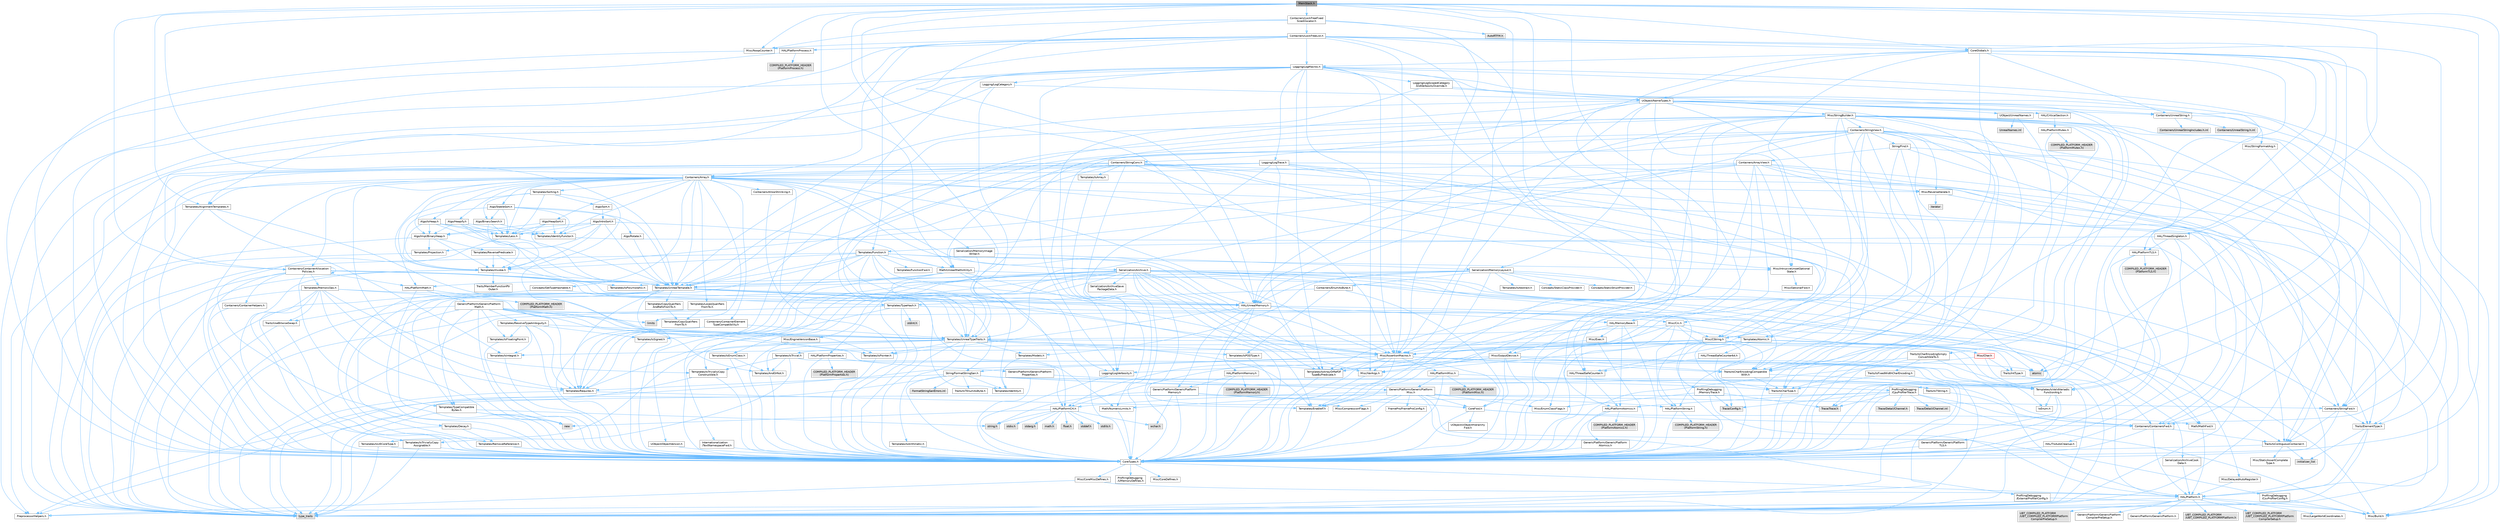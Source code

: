 digraph "MemStack.h"
{
 // INTERACTIVE_SVG=YES
 // LATEX_PDF_SIZE
  bgcolor="transparent";
  edge [fontname=Helvetica,fontsize=10,labelfontname=Helvetica,labelfontsize=10];
  node [fontname=Helvetica,fontsize=10,shape=box,height=0.2,width=0.4];
  Node1 [id="Node000001",label="MemStack.h",height=0.2,width=0.4,color="gray40", fillcolor="grey60", style="filled", fontcolor="black",tooltip=" "];
  Node1 -> Node2 [id="edge1_Node000001_Node000002",color="steelblue1",style="solid",tooltip=" "];
  Node2 [id="Node000002",label="Containers/ContainerAllocation\lPolicies.h",height=0.2,width=0.4,color="grey40", fillcolor="white", style="filled",URL="$d7/dff/ContainerAllocationPolicies_8h.html",tooltip=" "];
  Node2 -> Node3 [id="edge2_Node000002_Node000003",color="steelblue1",style="solid",tooltip=" "];
  Node3 [id="Node000003",label="CoreTypes.h",height=0.2,width=0.4,color="grey40", fillcolor="white", style="filled",URL="$dc/dec/CoreTypes_8h.html",tooltip=" "];
  Node3 -> Node4 [id="edge3_Node000003_Node000004",color="steelblue1",style="solid",tooltip=" "];
  Node4 [id="Node000004",label="HAL/Platform.h",height=0.2,width=0.4,color="grey40", fillcolor="white", style="filled",URL="$d9/dd0/Platform_8h.html",tooltip=" "];
  Node4 -> Node5 [id="edge4_Node000004_Node000005",color="steelblue1",style="solid",tooltip=" "];
  Node5 [id="Node000005",label="Misc/Build.h",height=0.2,width=0.4,color="grey40", fillcolor="white", style="filled",URL="$d3/dbb/Build_8h.html",tooltip=" "];
  Node4 -> Node6 [id="edge5_Node000004_Node000006",color="steelblue1",style="solid",tooltip=" "];
  Node6 [id="Node000006",label="Misc/LargeWorldCoordinates.h",height=0.2,width=0.4,color="grey40", fillcolor="white", style="filled",URL="$d2/dcb/LargeWorldCoordinates_8h.html",tooltip=" "];
  Node4 -> Node7 [id="edge6_Node000004_Node000007",color="steelblue1",style="solid",tooltip=" "];
  Node7 [id="Node000007",label="type_traits",height=0.2,width=0.4,color="grey60", fillcolor="#E0E0E0", style="filled",tooltip=" "];
  Node4 -> Node8 [id="edge7_Node000004_Node000008",color="steelblue1",style="solid",tooltip=" "];
  Node8 [id="Node000008",label="PreprocessorHelpers.h",height=0.2,width=0.4,color="grey40", fillcolor="white", style="filled",URL="$db/ddb/PreprocessorHelpers_8h.html",tooltip=" "];
  Node4 -> Node9 [id="edge8_Node000004_Node000009",color="steelblue1",style="solid",tooltip=" "];
  Node9 [id="Node000009",label="UBT_COMPILED_PLATFORM\l/UBT_COMPILED_PLATFORMPlatform\lCompilerPreSetup.h",height=0.2,width=0.4,color="grey60", fillcolor="#E0E0E0", style="filled",tooltip=" "];
  Node4 -> Node10 [id="edge9_Node000004_Node000010",color="steelblue1",style="solid",tooltip=" "];
  Node10 [id="Node000010",label="GenericPlatform/GenericPlatform\lCompilerPreSetup.h",height=0.2,width=0.4,color="grey40", fillcolor="white", style="filled",URL="$d9/dc8/GenericPlatformCompilerPreSetup_8h.html",tooltip=" "];
  Node4 -> Node11 [id="edge10_Node000004_Node000011",color="steelblue1",style="solid",tooltip=" "];
  Node11 [id="Node000011",label="GenericPlatform/GenericPlatform.h",height=0.2,width=0.4,color="grey40", fillcolor="white", style="filled",URL="$d6/d84/GenericPlatform_8h.html",tooltip=" "];
  Node4 -> Node12 [id="edge11_Node000004_Node000012",color="steelblue1",style="solid",tooltip=" "];
  Node12 [id="Node000012",label="UBT_COMPILED_PLATFORM\l/UBT_COMPILED_PLATFORMPlatform.h",height=0.2,width=0.4,color="grey60", fillcolor="#E0E0E0", style="filled",tooltip=" "];
  Node4 -> Node13 [id="edge12_Node000004_Node000013",color="steelblue1",style="solid",tooltip=" "];
  Node13 [id="Node000013",label="UBT_COMPILED_PLATFORM\l/UBT_COMPILED_PLATFORMPlatform\lCompilerSetup.h",height=0.2,width=0.4,color="grey60", fillcolor="#E0E0E0", style="filled",tooltip=" "];
  Node3 -> Node14 [id="edge13_Node000003_Node000014",color="steelblue1",style="solid",tooltip=" "];
  Node14 [id="Node000014",label="ProfilingDebugging\l/UMemoryDefines.h",height=0.2,width=0.4,color="grey40", fillcolor="white", style="filled",URL="$d2/da2/UMemoryDefines_8h.html",tooltip=" "];
  Node3 -> Node15 [id="edge14_Node000003_Node000015",color="steelblue1",style="solid",tooltip=" "];
  Node15 [id="Node000015",label="Misc/CoreMiscDefines.h",height=0.2,width=0.4,color="grey40", fillcolor="white", style="filled",URL="$da/d38/CoreMiscDefines_8h.html",tooltip=" "];
  Node15 -> Node4 [id="edge15_Node000015_Node000004",color="steelblue1",style="solid",tooltip=" "];
  Node15 -> Node8 [id="edge16_Node000015_Node000008",color="steelblue1",style="solid",tooltip=" "];
  Node3 -> Node16 [id="edge17_Node000003_Node000016",color="steelblue1",style="solid",tooltip=" "];
  Node16 [id="Node000016",label="Misc/CoreDefines.h",height=0.2,width=0.4,color="grey40", fillcolor="white", style="filled",URL="$d3/dd2/CoreDefines_8h.html",tooltip=" "];
  Node2 -> Node17 [id="edge18_Node000002_Node000017",color="steelblue1",style="solid",tooltip=" "];
  Node17 [id="Node000017",label="Containers/ContainerHelpers.h",height=0.2,width=0.4,color="grey40", fillcolor="white", style="filled",URL="$d7/d33/ContainerHelpers_8h.html",tooltip=" "];
  Node17 -> Node3 [id="edge19_Node000017_Node000003",color="steelblue1",style="solid",tooltip=" "];
  Node2 -> Node2 [id="edge20_Node000002_Node000002",color="steelblue1",style="solid",tooltip=" "];
  Node2 -> Node18 [id="edge21_Node000002_Node000018",color="steelblue1",style="solid",tooltip=" "];
  Node18 [id="Node000018",label="HAL/PlatformMath.h",height=0.2,width=0.4,color="grey40", fillcolor="white", style="filled",URL="$dc/d53/PlatformMath_8h.html",tooltip=" "];
  Node18 -> Node3 [id="edge22_Node000018_Node000003",color="steelblue1",style="solid",tooltip=" "];
  Node18 -> Node19 [id="edge23_Node000018_Node000019",color="steelblue1",style="solid",tooltip=" "];
  Node19 [id="Node000019",label="GenericPlatform/GenericPlatform\lMath.h",height=0.2,width=0.4,color="grey40", fillcolor="white", style="filled",URL="$d5/d79/GenericPlatformMath_8h.html",tooltip=" "];
  Node19 -> Node3 [id="edge24_Node000019_Node000003",color="steelblue1",style="solid",tooltip=" "];
  Node19 -> Node20 [id="edge25_Node000019_Node000020",color="steelblue1",style="solid",tooltip=" "];
  Node20 [id="Node000020",label="Containers/ContainersFwd.h",height=0.2,width=0.4,color="grey40", fillcolor="white", style="filled",URL="$d4/d0a/ContainersFwd_8h.html",tooltip=" "];
  Node20 -> Node4 [id="edge26_Node000020_Node000004",color="steelblue1",style="solid",tooltip=" "];
  Node20 -> Node3 [id="edge27_Node000020_Node000003",color="steelblue1",style="solid",tooltip=" "];
  Node20 -> Node21 [id="edge28_Node000020_Node000021",color="steelblue1",style="solid",tooltip=" "];
  Node21 [id="Node000021",label="Traits/IsContiguousContainer.h",height=0.2,width=0.4,color="grey40", fillcolor="white", style="filled",URL="$d5/d3c/IsContiguousContainer_8h.html",tooltip=" "];
  Node21 -> Node3 [id="edge29_Node000021_Node000003",color="steelblue1",style="solid",tooltip=" "];
  Node21 -> Node22 [id="edge30_Node000021_Node000022",color="steelblue1",style="solid",tooltip=" "];
  Node22 [id="Node000022",label="Misc/StaticAssertComplete\lType.h",height=0.2,width=0.4,color="grey40", fillcolor="white", style="filled",URL="$d5/d4e/StaticAssertCompleteType_8h.html",tooltip=" "];
  Node21 -> Node23 [id="edge31_Node000021_Node000023",color="steelblue1",style="solid",tooltip=" "];
  Node23 [id="Node000023",label="initializer_list",height=0.2,width=0.4,color="grey60", fillcolor="#E0E0E0", style="filled",tooltip=" "];
  Node19 -> Node24 [id="edge32_Node000019_Node000024",color="steelblue1",style="solid",tooltip=" "];
  Node24 [id="Node000024",label="HAL/PlatformCrt.h",height=0.2,width=0.4,color="grey40", fillcolor="white", style="filled",URL="$d8/d75/PlatformCrt_8h.html",tooltip=" "];
  Node24 -> Node25 [id="edge33_Node000024_Node000025",color="steelblue1",style="solid",tooltip=" "];
  Node25 [id="Node000025",label="new",height=0.2,width=0.4,color="grey60", fillcolor="#E0E0E0", style="filled",tooltip=" "];
  Node24 -> Node26 [id="edge34_Node000024_Node000026",color="steelblue1",style="solid",tooltip=" "];
  Node26 [id="Node000026",label="wchar.h",height=0.2,width=0.4,color="grey60", fillcolor="#E0E0E0", style="filled",tooltip=" "];
  Node24 -> Node27 [id="edge35_Node000024_Node000027",color="steelblue1",style="solid",tooltip=" "];
  Node27 [id="Node000027",label="stddef.h",height=0.2,width=0.4,color="grey60", fillcolor="#E0E0E0", style="filled",tooltip=" "];
  Node24 -> Node28 [id="edge36_Node000024_Node000028",color="steelblue1",style="solid",tooltip=" "];
  Node28 [id="Node000028",label="stdlib.h",height=0.2,width=0.4,color="grey60", fillcolor="#E0E0E0", style="filled",tooltip=" "];
  Node24 -> Node29 [id="edge37_Node000024_Node000029",color="steelblue1",style="solid",tooltip=" "];
  Node29 [id="Node000029",label="stdio.h",height=0.2,width=0.4,color="grey60", fillcolor="#E0E0E0", style="filled",tooltip=" "];
  Node24 -> Node30 [id="edge38_Node000024_Node000030",color="steelblue1",style="solid",tooltip=" "];
  Node30 [id="Node000030",label="stdarg.h",height=0.2,width=0.4,color="grey60", fillcolor="#E0E0E0", style="filled",tooltip=" "];
  Node24 -> Node31 [id="edge39_Node000024_Node000031",color="steelblue1",style="solid",tooltip=" "];
  Node31 [id="Node000031",label="math.h",height=0.2,width=0.4,color="grey60", fillcolor="#E0E0E0", style="filled",tooltip=" "];
  Node24 -> Node32 [id="edge40_Node000024_Node000032",color="steelblue1",style="solid",tooltip=" "];
  Node32 [id="Node000032",label="float.h",height=0.2,width=0.4,color="grey60", fillcolor="#E0E0E0", style="filled",tooltip=" "];
  Node24 -> Node33 [id="edge41_Node000024_Node000033",color="steelblue1",style="solid",tooltip=" "];
  Node33 [id="Node000033",label="string.h",height=0.2,width=0.4,color="grey60", fillcolor="#E0E0E0", style="filled",tooltip=" "];
  Node19 -> Node34 [id="edge42_Node000019_Node000034",color="steelblue1",style="solid",tooltip=" "];
  Node34 [id="Node000034",label="Templates/AndOrNot.h",height=0.2,width=0.4,color="grey40", fillcolor="white", style="filled",URL="$db/d0a/AndOrNot_8h.html",tooltip=" "];
  Node34 -> Node3 [id="edge43_Node000034_Node000003",color="steelblue1",style="solid",tooltip=" "];
  Node19 -> Node35 [id="edge44_Node000019_Node000035",color="steelblue1",style="solid",tooltip=" "];
  Node35 [id="Node000035",label="Templates/Decay.h",height=0.2,width=0.4,color="grey40", fillcolor="white", style="filled",URL="$dd/d0f/Decay_8h.html",tooltip=" "];
  Node35 -> Node3 [id="edge45_Node000035_Node000003",color="steelblue1",style="solid",tooltip=" "];
  Node35 -> Node36 [id="edge46_Node000035_Node000036",color="steelblue1",style="solid",tooltip=" "];
  Node36 [id="Node000036",label="Templates/RemoveReference.h",height=0.2,width=0.4,color="grey40", fillcolor="white", style="filled",URL="$da/dbe/RemoveReference_8h.html",tooltip=" "];
  Node36 -> Node3 [id="edge47_Node000036_Node000003",color="steelblue1",style="solid",tooltip=" "];
  Node35 -> Node7 [id="edge48_Node000035_Node000007",color="steelblue1",style="solid",tooltip=" "];
  Node19 -> Node37 [id="edge49_Node000019_Node000037",color="steelblue1",style="solid",tooltip=" "];
  Node37 [id="Node000037",label="Templates/IsFloatingPoint.h",height=0.2,width=0.4,color="grey40", fillcolor="white", style="filled",URL="$d3/d11/IsFloatingPoint_8h.html",tooltip=" "];
  Node37 -> Node3 [id="edge50_Node000037_Node000003",color="steelblue1",style="solid",tooltip=" "];
  Node19 -> Node38 [id="edge51_Node000019_Node000038",color="steelblue1",style="solid",tooltip=" "];
  Node38 [id="Node000038",label="Templates/UnrealTypeTraits.h",height=0.2,width=0.4,color="grey40", fillcolor="white", style="filled",URL="$d2/d2d/UnrealTypeTraits_8h.html",tooltip=" "];
  Node38 -> Node3 [id="edge52_Node000038_Node000003",color="steelblue1",style="solid",tooltip=" "];
  Node38 -> Node39 [id="edge53_Node000038_Node000039",color="steelblue1",style="solid",tooltip=" "];
  Node39 [id="Node000039",label="Templates/IsPointer.h",height=0.2,width=0.4,color="grey40", fillcolor="white", style="filled",URL="$d7/d05/IsPointer_8h.html",tooltip=" "];
  Node39 -> Node3 [id="edge54_Node000039_Node000003",color="steelblue1",style="solid",tooltip=" "];
  Node38 -> Node40 [id="edge55_Node000038_Node000040",color="steelblue1",style="solid",tooltip=" "];
  Node40 [id="Node000040",label="Misc/AssertionMacros.h",height=0.2,width=0.4,color="grey40", fillcolor="white", style="filled",URL="$d0/dfa/AssertionMacros_8h.html",tooltip=" "];
  Node40 -> Node3 [id="edge56_Node000040_Node000003",color="steelblue1",style="solid",tooltip=" "];
  Node40 -> Node4 [id="edge57_Node000040_Node000004",color="steelblue1",style="solid",tooltip=" "];
  Node40 -> Node41 [id="edge58_Node000040_Node000041",color="steelblue1",style="solid",tooltip=" "];
  Node41 [id="Node000041",label="HAL/PlatformMisc.h",height=0.2,width=0.4,color="grey40", fillcolor="white", style="filled",URL="$d0/df5/PlatformMisc_8h.html",tooltip=" "];
  Node41 -> Node3 [id="edge59_Node000041_Node000003",color="steelblue1",style="solid",tooltip=" "];
  Node41 -> Node42 [id="edge60_Node000041_Node000042",color="steelblue1",style="solid",tooltip=" "];
  Node42 [id="Node000042",label="GenericPlatform/GenericPlatform\lMisc.h",height=0.2,width=0.4,color="grey40", fillcolor="white", style="filled",URL="$db/d9a/GenericPlatformMisc_8h.html",tooltip=" "];
  Node42 -> Node43 [id="edge61_Node000042_Node000043",color="steelblue1",style="solid",tooltip=" "];
  Node43 [id="Node000043",label="Containers/StringFwd.h",height=0.2,width=0.4,color="grey40", fillcolor="white", style="filled",URL="$df/d37/StringFwd_8h.html",tooltip=" "];
  Node43 -> Node3 [id="edge62_Node000043_Node000003",color="steelblue1",style="solid",tooltip=" "];
  Node43 -> Node44 [id="edge63_Node000043_Node000044",color="steelblue1",style="solid",tooltip=" "];
  Node44 [id="Node000044",label="Traits/ElementType.h",height=0.2,width=0.4,color="grey40", fillcolor="white", style="filled",URL="$d5/d4f/ElementType_8h.html",tooltip=" "];
  Node44 -> Node4 [id="edge64_Node000044_Node000004",color="steelblue1",style="solid",tooltip=" "];
  Node44 -> Node23 [id="edge65_Node000044_Node000023",color="steelblue1",style="solid",tooltip=" "];
  Node44 -> Node7 [id="edge66_Node000044_Node000007",color="steelblue1",style="solid",tooltip=" "];
  Node43 -> Node21 [id="edge67_Node000043_Node000021",color="steelblue1",style="solid",tooltip=" "];
  Node42 -> Node45 [id="edge68_Node000042_Node000045",color="steelblue1",style="solid",tooltip=" "];
  Node45 [id="Node000045",label="CoreFwd.h",height=0.2,width=0.4,color="grey40", fillcolor="white", style="filled",URL="$d1/d1e/CoreFwd_8h.html",tooltip=" "];
  Node45 -> Node3 [id="edge69_Node000045_Node000003",color="steelblue1",style="solid",tooltip=" "];
  Node45 -> Node20 [id="edge70_Node000045_Node000020",color="steelblue1",style="solid",tooltip=" "];
  Node45 -> Node46 [id="edge71_Node000045_Node000046",color="steelblue1",style="solid",tooltip=" "];
  Node46 [id="Node000046",label="Math/MathFwd.h",height=0.2,width=0.4,color="grey40", fillcolor="white", style="filled",URL="$d2/d10/MathFwd_8h.html",tooltip=" "];
  Node46 -> Node4 [id="edge72_Node000046_Node000004",color="steelblue1",style="solid",tooltip=" "];
  Node45 -> Node47 [id="edge73_Node000045_Node000047",color="steelblue1",style="solid",tooltip=" "];
  Node47 [id="Node000047",label="UObject/UObjectHierarchy\lFwd.h",height=0.2,width=0.4,color="grey40", fillcolor="white", style="filled",URL="$d3/d13/UObjectHierarchyFwd_8h.html",tooltip=" "];
  Node42 -> Node3 [id="edge74_Node000042_Node000003",color="steelblue1",style="solid",tooltip=" "];
  Node42 -> Node48 [id="edge75_Node000042_Node000048",color="steelblue1",style="solid",tooltip=" "];
  Node48 [id="Node000048",label="FramePro/FrameProConfig.h",height=0.2,width=0.4,color="grey40", fillcolor="white", style="filled",URL="$d7/d90/FrameProConfig_8h.html",tooltip=" "];
  Node42 -> Node24 [id="edge76_Node000042_Node000024",color="steelblue1",style="solid",tooltip=" "];
  Node42 -> Node49 [id="edge77_Node000042_Node000049",color="steelblue1",style="solid",tooltip=" "];
  Node49 [id="Node000049",label="Math/NumericLimits.h",height=0.2,width=0.4,color="grey40", fillcolor="white", style="filled",URL="$df/d1b/NumericLimits_8h.html",tooltip=" "];
  Node49 -> Node3 [id="edge78_Node000049_Node000003",color="steelblue1",style="solid",tooltip=" "];
  Node42 -> Node50 [id="edge79_Node000042_Node000050",color="steelblue1",style="solid",tooltip=" "];
  Node50 [id="Node000050",label="Misc/CompressionFlags.h",height=0.2,width=0.4,color="grey40", fillcolor="white", style="filled",URL="$d9/d76/CompressionFlags_8h.html",tooltip=" "];
  Node42 -> Node51 [id="edge80_Node000042_Node000051",color="steelblue1",style="solid",tooltip=" "];
  Node51 [id="Node000051",label="Misc/EnumClassFlags.h",height=0.2,width=0.4,color="grey40", fillcolor="white", style="filled",URL="$d8/de7/EnumClassFlags_8h.html",tooltip=" "];
  Node42 -> Node52 [id="edge81_Node000042_Node000052",color="steelblue1",style="solid",tooltip=" "];
  Node52 [id="Node000052",label="ProfilingDebugging\l/CsvProfilerConfig.h",height=0.2,width=0.4,color="grey40", fillcolor="white", style="filled",URL="$d3/d88/CsvProfilerConfig_8h.html",tooltip=" "];
  Node52 -> Node5 [id="edge82_Node000052_Node000005",color="steelblue1",style="solid",tooltip=" "];
  Node42 -> Node53 [id="edge83_Node000042_Node000053",color="steelblue1",style="solid",tooltip=" "];
  Node53 [id="Node000053",label="ProfilingDebugging\l/ExternalProfilerConfig.h",height=0.2,width=0.4,color="grey40", fillcolor="white", style="filled",URL="$d3/dbb/ExternalProfilerConfig_8h.html",tooltip=" "];
  Node53 -> Node5 [id="edge84_Node000053_Node000005",color="steelblue1",style="solid",tooltip=" "];
  Node41 -> Node54 [id="edge85_Node000041_Node000054",color="steelblue1",style="solid",tooltip=" "];
  Node54 [id="Node000054",label="COMPILED_PLATFORM_HEADER\l(PlatformMisc.h)",height=0.2,width=0.4,color="grey60", fillcolor="#E0E0E0", style="filled",tooltip=" "];
  Node41 -> Node55 [id="edge86_Node000041_Node000055",color="steelblue1",style="solid",tooltip=" "];
  Node55 [id="Node000055",label="ProfilingDebugging\l/CpuProfilerTrace.h",height=0.2,width=0.4,color="grey40", fillcolor="white", style="filled",URL="$da/dcb/CpuProfilerTrace_8h.html",tooltip=" "];
  Node55 -> Node3 [id="edge87_Node000055_Node000003",color="steelblue1",style="solid",tooltip=" "];
  Node55 -> Node20 [id="edge88_Node000055_Node000020",color="steelblue1",style="solid",tooltip=" "];
  Node55 -> Node56 [id="edge89_Node000055_Node000056",color="steelblue1",style="solid",tooltip=" "];
  Node56 [id="Node000056",label="HAL/PlatformAtomics.h",height=0.2,width=0.4,color="grey40", fillcolor="white", style="filled",URL="$d3/d36/PlatformAtomics_8h.html",tooltip=" "];
  Node56 -> Node3 [id="edge90_Node000056_Node000003",color="steelblue1",style="solid",tooltip=" "];
  Node56 -> Node57 [id="edge91_Node000056_Node000057",color="steelblue1",style="solid",tooltip=" "];
  Node57 [id="Node000057",label="GenericPlatform/GenericPlatform\lAtomics.h",height=0.2,width=0.4,color="grey40", fillcolor="white", style="filled",URL="$da/d72/GenericPlatformAtomics_8h.html",tooltip=" "];
  Node57 -> Node3 [id="edge92_Node000057_Node000003",color="steelblue1",style="solid",tooltip=" "];
  Node56 -> Node58 [id="edge93_Node000056_Node000058",color="steelblue1",style="solid",tooltip=" "];
  Node58 [id="Node000058",label="COMPILED_PLATFORM_HEADER\l(PlatformAtomics.h)",height=0.2,width=0.4,color="grey60", fillcolor="#E0E0E0", style="filled",tooltip=" "];
  Node55 -> Node8 [id="edge94_Node000055_Node000008",color="steelblue1",style="solid",tooltip=" "];
  Node55 -> Node5 [id="edge95_Node000055_Node000005",color="steelblue1",style="solid",tooltip=" "];
  Node55 -> Node59 [id="edge96_Node000055_Node000059",color="steelblue1",style="solid",tooltip=" "];
  Node59 [id="Node000059",label="Trace/Config.h",height=0.2,width=0.4,color="grey60", fillcolor="#E0E0E0", style="filled",tooltip=" "];
  Node55 -> Node60 [id="edge97_Node000055_Node000060",color="steelblue1",style="solid",tooltip=" "];
  Node60 [id="Node000060",label="Trace/Detail/Channel.h",height=0.2,width=0.4,color="grey60", fillcolor="#E0E0E0", style="filled",tooltip=" "];
  Node55 -> Node61 [id="edge98_Node000055_Node000061",color="steelblue1",style="solid",tooltip=" "];
  Node61 [id="Node000061",label="Trace/Detail/Channel.inl",height=0.2,width=0.4,color="grey60", fillcolor="#E0E0E0", style="filled",tooltip=" "];
  Node55 -> Node62 [id="edge99_Node000055_Node000062",color="steelblue1",style="solid",tooltip=" "];
  Node62 [id="Node000062",label="Trace/Trace.h",height=0.2,width=0.4,color="grey60", fillcolor="#E0E0E0", style="filled",tooltip=" "];
  Node40 -> Node8 [id="edge100_Node000040_Node000008",color="steelblue1",style="solid",tooltip=" "];
  Node40 -> Node63 [id="edge101_Node000040_Node000063",color="steelblue1",style="solid",tooltip=" "];
  Node63 [id="Node000063",label="Templates/EnableIf.h",height=0.2,width=0.4,color="grey40", fillcolor="white", style="filled",URL="$d7/d60/EnableIf_8h.html",tooltip=" "];
  Node63 -> Node3 [id="edge102_Node000063_Node000003",color="steelblue1",style="solid",tooltip=" "];
  Node40 -> Node64 [id="edge103_Node000040_Node000064",color="steelblue1",style="solid",tooltip=" "];
  Node64 [id="Node000064",label="Templates/IsArrayOrRefOf\lTypeByPredicate.h",height=0.2,width=0.4,color="grey40", fillcolor="white", style="filled",URL="$d6/da1/IsArrayOrRefOfTypeByPredicate_8h.html",tooltip=" "];
  Node64 -> Node3 [id="edge104_Node000064_Node000003",color="steelblue1",style="solid",tooltip=" "];
  Node40 -> Node65 [id="edge105_Node000040_Node000065",color="steelblue1",style="solid",tooltip=" "];
  Node65 [id="Node000065",label="Templates/IsValidVariadic\lFunctionArg.h",height=0.2,width=0.4,color="grey40", fillcolor="white", style="filled",URL="$d0/dc8/IsValidVariadicFunctionArg_8h.html",tooltip=" "];
  Node65 -> Node3 [id="edge106_Node000065_Node000003",color="steelblue1",style="solid",tooltip=" "];
  Node65 -> Node66 [id="edge107_Node000065_Node000066",color="steelblue1",style="solid",tooltip=" "];
  Node66 [id="Node000066",label="IsEnum.h",height=0.2,width=0.4,color="grey40", fillcolor="white", style="filled",URL="$d4/de5/IsEnum_8h.html",tooltip=" "];
  Node65 -> Node7 [id="edge108_Node000065_Node000007",color="steelblue1",style="solid",tooltip=" "];
  Node40 -> Node67 [id="edge109_Node000040_Node000067",color="steelblue1",style="solid",tooltip=" "];
  Node67 [id="Node000067",label="Traits/IsCharEncodingCompatible\lWith.h",height=0.2,width=0.4,color="grey40", fillcolor="white", style="filled",URL="$df/dd1/IsCharEncodingCompatibleWith_8h.html",tooltip=" "];
  Node67 -> Node7 [id="edge110_Node000067_Node000007",color="steelblue1",style="solid",tooltip=" "];
  Node67 -> Node68 [id="edge111_Node000067_Node000068",color="steelblue1",style="solid",tooltip=" "];
  Node68 [id="Node000068",label="Traits/IsCharType.h",height=0.2,width=0.4,color="grey40", fillcolor="white", style="filled",URL="$db/d51/IsCharType_8h.html",tooltip=" "];
  Node68 -> Node3 [id="edge112_Node000068_Node000003",color="steelblue1",style="solid",tooltip=" "];
  Node40 -> Node69 [id="edge113_Node000040_Node000069",color="steelblue1",style="solid",tooltip=" "];
  Node69 [id="Node000069",label="Misc/VarArgs.h",height=0.2,width=0.4,color="grey40", fillcolor="white", style="filled",URL="$d5/d6f/VarArgs_8h.html",tooltip=" "];
  Node69 -> Node3 [id="edge114_Node000069_Node000003",color="steelblue1",style="solid",tooltip=" "];
  Node40 -> Node70 [id="edge115_Node000040_Node000070",color="steelblue1",style="solid",tooltip=" "];
  Node70 [id="Node000070",label="String/FormatStringSan.h",height=0.2,width=0.4,color="grey40", fillcolor="white", style="filled",URL="$d3/d8b/FormatStringSan_8h.html",tooltip=" "];
  Node70 -> Node7 [id="edge116_Node000070_Node000007",color="steelblue1",style="solid",tooltip=" "];
  Node70 -> Node3 [id="edge117_Node000070_Node000003",color="steelblue1",style="solid",tooltip=" "];
  Node70 -> Node71 [id="edge118_Node000070_Node000071",color="steelblue1",style="solid",tooltip=" "];
  Node71 [id="Node000071",label="Templates/Requires.h",height=0.2,width=0.4,color="grey40", fillcolor="white", style="filled",URL="$dc/d96/Requires_8h.html",tooltip=" "];
  Node71 -> Node63 [id="edge119_Node000071_Node000063",color="steelblue1",style="solid",tooltip=" "];
  Node71 -> Node7 [id="edge120_Node000071_Node000007",color="steelblue1",style="solid",tooltip=" "];
  Node70 -> Node72 [id="edge121_Node000070_Node000072",color="steelblue1",style="solid",tooltip=" "];
  Node72 [id="Node000072",label="Templates/Identity.h",height=0.2,width=0.4,color="grey40", fillcolor="white", style="filled",URL="$d0/dd5/Identity_8h.html",tooltip=" "];
  Node70 -> Node65 [id="edge122_Node000070_Node000065",color="steelblue1",style="solid",tooltip=" "];
  Node70 -> Node68 [id="edge123_Node000070_Node000068",color="steelblue1",style="solid",tooltip=" "];
  Node70 -> Node73 [id="edge124_Node000070_Node000073",color="steelblue1",style="solid",tooltip=" "];
  Node73 [id="Node000073",label="Traits/IsTEnumAsByte.h",height=0.2,width=0.4,color="grey40", fillcolor="white", style="filled",URL="$d1/de6/IsTEnumAsByte_8h.html",tooltip=" "];
  Node70 -> Node74 [id="edge125_Node000070_Node000074",color="steelblue1",style="solid",tooltip=" "];
  Node74 [id="Node000074",label="Traits/IsTString.h",height=0.2,width=0.4,color="grey40", fillcolor="white", style="filled",URL="$d0/df8/IsTString_8h.html",tooltip=" "];
  Node74 -> Node20 [id="edge126_Node000074_Node000020",color="steelblue1",style="solid",tooltip=" "];
  Node70 -> Node20 [id="edge127_Node000070_Node000020",color="steelblue1",style="solid",tooltip=" "];
  Node70 -> Node75 [id="edge128_Node000070_Node000075",color="steelblue1",style="solid",tooltip=" "];
  Node75 [id="Node000075",label="FormatStringSanErrors.inl",height=0.2,width=0.4,color="grey60", fillcolor="#E0E0E0", style="filled",tooltip=" "];
  Node40 -> Node76 [id="edge129_Node000040_Node000076",color="steelblue1",style="solid",tooltip=" "];
  Node76 [id="Node000076",label="atomic",height=0.2,width=0.4,color="grey60", fillcolor="#E0E0E0", style="filled",tooltip=" "];
  Node38 -> Node34 [id="edge130_Node000038_Node000034",color="steelblue1",style="solid",tooltip=" "];
  Node38 -> Node63 [id="edge131_Node000038_Node000063",color="steelblue1",style="solid",tooltip=" "];
  Node38 -> Node77 [id="edge132_Node000038_Node000077",color="steelblue1",style="solid",tooltip=" "];
  Node77 [id="Node000077",label="Templates/IsArithmetic.h",height=0.2,width=0.4,color="grey40", fillcolor="white", style="filled",URL="$d2/d5d/IsArithmetic_8h.html",tooltip=" "];
  Node77 -> Node3 [id="edge133_Node000077_Node000003",color="steelblue1",style="solid",tooltip=" "];
  Node38 -> Node66 [id="edge134_Node000038_Node000066",color="steelblue1",style="solid",tooltip=" "];
  Node38 -> Node78 [id="edge135_Node000038_Node000078",color="steelblue1",style="solid",tooltip=" "];
  Node78 [id="Node000078",label="Templates/Models.h",height=0.2,width=0.4,color="grey40", fillcolor="white", style="filled",URL="$d3/d0c/Models_8h.html",tooltip=" "];
  Node78 -> Node72 [id="edge136_Node000078_Node000072",color="steelblue1",style="solid",tooltip=" "];
  Node38 -> Node79 [id="edge137_Node000038_Node000079",color="steelblue1",style="solid",tooltip=" "];
  Node79 [id="Node000079",label="Templates/IsPODType.h",height=0.2,width=0.4,color="grey40", fillcolor="white", style="filled",URL="$d7/db1/IsPODType_8h.html",tooltip=" "];
  Node79 -> Node3 [id="edge138_Node000079_Node000003",color="steelblue1",style="solid",tooltip=" "];
  Node38 -> Node80 [id="edge139_Node000038_Node000080",color="steelblue1",style="solid",tooltip=" "];
  Node80 [id="Node000080",label="Templates/IsUECoreType.h",height=0.2,width=0.4,color="grey40", fillcolor="white", style="filled",URL="$d1/db8/IsUECoreType_8h.html",tooltip=" "];
  Node80 -> Node3 [id="edge140_Node000080_Node000003",color="steelblue1",style="solid",tooltip=" "];
  Node80 -> Node7 [id="edge141_Node000080_Node000007",color="steelblue1",style="solid",tooltip=" "];
  Node38 -> Node81 [id="edge142_Node000038_Node000081",color="steelblue1",style="solid",tooltip=" "];
  Node81 [id="Node000081",label="Templates/IsTriviallyCopy\lConstructible.h",height=0.2,width=0.4,color="grey40", fillcolor="white", style="filled",URL="$d3/d78/IsTriviallyCopyConstructible_8h.html",tooltip=" "];
  Node81 -> Node3 [id="edge143_Node000081_Node000003",color="steelblue1",style="solid",tooltip=" "];
  Node81 -> Node7 [id="edge144_Node000081_Node000007",color="steelblue1",style="solid",tooltip=" "];
  Node19 -> Node71 [id="edge145_Node000019_Node000071",color="steelblue1",style="solid",tooltip=" "];
  Node19 -> Node82 [id="edge146_Node000019_Node000082",color="steelblue1",style="solid",tooltip=" "];
  Node82 [id="Node000082",label="Templates/ResolveTypeAmbiguity.h",height=0.2,width=0.4,color="grey40", fillcolor="white", style="filled",URL="$df/d1f/ResolveTypeAmbiguity_8h.html",tooltip=" "];
  Node82 -> Node3 [id="edge147_Node000082_Node000003",color="steelblue1",style="solid",tooltip=" "];
  Node82 -> Node37 [id="edge148_Node000082_Node000037",color="steelblue1",style="solid",tooltip=" "];
  Node82 -> Node38 [id="edge149_Node000082_Node000038",color="steelblue1",style="solid",tooltip=" "];
  Node82 -> Node83 [id="edge150_Node000082_Node000083",color="steelblue1",style="solid",tooltip=" "];
  Node83 [id="Node000083",label="Templates/IsSigned.h",height=0.2,width=0.4,color="grey40", fillcolor="white", style="filled",URL="$d8/dd8/IsSigned_8h.html",tooltip=" "];
  Node83 -> Node3 [id="edge151_Node000083_Node000003",color="steelblue1",style="solid",tooltip=" "];
  Node82 -> Node84 [id="edge152_Node000082_Node000084",color="steelblue1",style="solid",tooltip=" "];
  Node84 [id="Node000084",label="Templates/IsIntegral.h",height=0.2,width=0.4,color="grey40", fillcolor="white", style="filled",URL="$da/d64/IsIntegral_8h.html",tooltip=" "];
  Node84 -> Node3 [id="edge153_Node000084_Node000003",color="steelblue1",style="solid",tooltip=" "];
  Node82 -> Node71 [id="edge154_Node000082_Node000071",color="steelblue1",style="solid",tooltip=" "];
  Node19 -> Node85 [id="edge155_Node000019_Node000085",color="steelblue1",style="solid",tooltip=" "];
  Node85 [id="Node000085",label="Templates/TypeCompatible\lBytes.h",height=0.2,width=0.4,color="grey40", fillcolor="white", style="filled",URL="$df/d0a/TypeCompatibleBytes_8h.html",tooltip=" "];
  Node85 -> Node3 [id="edge156_Node000085_Node000003",color="steelblue1",style="solid",tooltip=" "];
  Node85 -> Node33 [id="edge157_Node000085_Node000033",color="steelblue1",style="solid",tooltip=" "];
  Node85 -> Node25 [id="edge158_Node000085_Node000025",color="steelblue1",style="solid",tooltip=" "];
  Node85 -> Node7 [id="edge159_Node000085_Node000007",color="steelblue1",style="solid",tooltip=" "];
  Node19 -> Node86 [id="edge160_Node000019_Node000086",color="steelblue1",style="solid",tooltip=" "];
  Node86 [id="Node000086",label="limits",height=0.2,width=0.4,color="grey60", fillcolor="#E0E0E0", style="filled",tooltip=" "];
  Node19 -> Node7 [id="edge161_Node000019_Node000007",color="steelblue1",style="solid",tooltip=" "];
  Node18 -> Node87 [id="edge162_Node000018_Node000087",color="steelblue1",style="solid",tooltip=" "];
  Node87 [id="Node000087",label="COMPILED_PLATFORM_HEADER\l(PlatformMath.h)",height=0.2,width=0.4,color="grey60", fillcolor="#E0E0E0", style="filled",tooltip=" "];
  Node2 -> Node88 [id="edge163_Node000002_Node000088",color="steelblue1",style="solid",tooltip=" "];
  Node88 [id="Node000088",label="HAL/UnrealMemory.h",height=0.2,width=0.4,color="grey40", fillcolor="white", style="filled",URL="$d9/d96/UnrealMemory_8h.html",tooltip=" "];
  Node88 -> Node3 [id="edge164_Node000088_Node000003",color="steelblue1",style="solid",tooltip=" "];
  Node88 -> Node89 [id="edge165_Node000088_Node000089",color="steelblue1",style="solid",tooltip=" "];
  Node89 [id="Node000089",label="GenericPlatform/GenericPlatform\lMemory.h",height=0.2,width=0.4,color="grey40", fillcolor="white", style="filled",URL="$dd/d22/GenericPlatformMemory_8h.html",tooltip=" "];
  Node89 -> Node45 [id="edge166_Node000089_Node000045",color="steelblue1",style="solid",tooltip=" "];
  Node89 -> Node3 [id="edge167_Node000089_Node000003",color="steelblue1",style="solid",tooltip=" "];
  Node89 -> Node90 [id="edge168_Node000089_Node000090",color="steelblue1",style="solid",tooltip=" "];
  Node90 [id="Node000090",label="HAL/PlatformString.h",height=0.2,width=0.4,color="grey40", fillcolor="white", style="filled",URL="$db/db5/PlatformString_8h.html",tooltip=" "];
  Node90 -> Node3 [id="edge169_Node000090_Node000003",color="steelblue1",style="solid",tooltip=" "];
  Node90 -> Node91 [id="edge170_Node000090_Node000091",color="steelblue1",style="solid",tooltip=" "];
  Node91 [id="Node000091",label="COMPILED_PLATFORM_HEADER\l(PlatformString.h)",height=0.2,width=0.4,color="grey60", fillcolor="#E0E0E0", style="filled",tooltip=" "];
  Node89 -> Node33 [id="edge171_Node000089_Node000033",color="steelblue1",style="solid",tooltip=" "];
  Node89 -> Node26 [id="edge172_Node000089_Node000026",color="steelblue1",style="solid",tooltip=" "];
  Node88 -> Node92 [id="edge173_Node000088_Node000092",color="steelblue1",style="solid",tooltip=" "];
  Node92 [id="Node000092",label="HAL/MemoryBase.h",height=0.2,width=0.4,color="grey40", fillcolor="white", style="filled",URL="$d6/d9f/MemoryBase_8h.html",tooltip=" "];
  Node92 -> Node3 [id="edge174_Node000092_Node000003",color="steelblue1",style="solid",tooltip=" "];
  Node92 -> Node56 [id="edge175_Node000092_Node000056",color="steelblue1",style="solid",tooltip=" "];
  Node92 -> Node24 [id="edge176_Node000092_Node000024",color="steelblue1",style="solid",tooltip=" "];
  Node92 -> Node93 [id="edge177_Node000092_Node000093",color="steelblue1",style="solid",tooltip=" "];
  Node93 [id="Node000093",label="Misc/Exec.h",height=0.2,width=0.4,color="grey40", fillcolor="white", style="filled",URL="$de/ddb/Exec_8h.html",tooltip=" "];
  Node93 -> Node3 [id="edge178_Node000093_Node000003",color="steelblue1",style="solid",tooltip=" "];
  Node93 -> Node40 [id="edge179_Node000093_Node000040",color="steelblue1",style="solid",tooltip=" "];
  Node92 -> Node94 [id="edge180_Node000092_Node000094",color="steelblue1",style="solid",tooltip=" "];
  Node94 [id="Node000094",label="Misc/OutputDevice.h",height=0.2,width=0.4,color="grey40", fillcolor="white", style="filled",URL="$d7/d32/OutputDevice_8h.html",tooltip=" "];
  Node94 -> Node45 [id="edge181_Node000094_Node000045",color="steelblue1",style="solid",tooltip=" "];
  Node94 -> Node3 [id="edge182_Node000094_Node000003",color="steelblue1",style="solid",tooltip=" "];
  Node94 -> Node95 [id="edge183_Node000094_Node000095",color="steelblue1",style="solid",tooltip=" "];
  Node95 [id="Node000095",label="Logging/LogVerbosity.h",height=0.2,width=0.4,color="grey40", fillcolor="white", style="filled",URL="$d2/d8f/LogVerbosity_8h.html",tooltip=" "];
  Node95 -> Node3 [id="edge184_Node000095_Node000003",color="steelblue1",style="solid",tooltip=" "];
  Node94 -> Node69 [id="edge185_Node000094_Node000069",color="steelblue1",style="solid",tooltip=" "];
  Node94 -> Node64 [id="edge186_Node000094_Node000064",color="steelblue1",style="solid",tooltip=" "];
  Node94 -> Node65 [id="edge187_Node000094_Node000065",color="steelblue1",style="solid",tooltip=" "];
  Node94 -> Node67 [id="edge188_Node000094_Node000067",color="steelblue1",style="solid",tooltip=" "];
  Node92 -> Node96 [id="edge189_Node000092_Node000096",color="steelblue1",style="solid",tooltip=" "];
  Node96 [id="Node000096",label="Templates/Atomic.h",height=0.2,width=0.4,color="grey40", fillcolor="white", style="filled",URL="$d3/d91/Atomic_8h.html",tooltip=" "];
  Node96 -> Node97 [id="edge190_Node000096_Node000097",color="steelblue1",style="solid",tooltip=" "];
  Node97 [id="Node000097",label="HAL/ThreadSafeCounter.h",height=0.2,width=0.4,color="grey40", fillcolor="white", style="filled",URL="$dc/dc9/ThreadSafeCounter_8h.html",tooltip=" "];
  Node97 -> Node3 [id="edge191_Node000097_Node000003",color="steelblue1",style="solid",tooltip=" "];
  Node97 -> Node56 [id="edge192_Node000097_Node000056",color="steelblue1",style="solid",tooltip=" "];
  Node96 -> Node98 [id="edge193_Node000096_Node000098",color="steelblue1",style="solid",tooltip=" "];
  Node98 [id="Node000098",label="HAL/ThreadSafeCounter64.h",height=0.2,width=0.4,color="grey40", fillcolor="white", style="filled",URL="$d0/d12/ThreadSafeCounter64_8h.html",tooltip=" "];
  Node98 -> Node3 [id="edge194_Node000098_Node000003",color="steelblue1",style="solid",tooltip=" "];
  Node98 -> Node97 [id="edge195_Node000098_Node000097",color="steelblue1",style="solid",tooltip=" "];
  Node96 -> Node84 [id="edge196_Node000096_Node000084",color="steelblue1",style="solid",tooltip=" "];
  Node96 -> Node99 [id="edge197_Node000096_Node000099",color="steelblue1",style="solid",tooltip=" "];
  Node99 [id="Node000099",label="Templates/IsTrivial.h",height=0.2,width=0.4,color="grey40", fillcolor="white", style="filled",URL="$da/d4c/IsTrivial_8h.html",tooltip=" "];
  Node99 -> Node34 [id="edge198_Node000099_Node000034",color="steelblue1",style="solid",tooltip=" "];
  Node99 -> Node81 [id="edge199_Node000099_Node000081",color="steelblue1",style="solid",tooltip=" "];
  Node99 -> Node100 [id="edge200_Node000099_Node000100",color="steelblue1",style="solid",tooltip=" "];
  Node100 [id="Node000100",label="Templates/IsTriviallyCopy\lAssignable.h",height=0.2,width=0.4,color="grey40", fillcolor="white", style="filled",URL="$d2/df2/IsTriviallyCopyAssignable_8h.html",tooltip=" "];
  Node100 -> Node3 [id="edge201_Node000100_Node000003",color="steelblue1",style="solid",tooltip=" "];
  Node100 -> Node7 [id="edge202_Node000100_Node000007",color="steelblue1",style="solid",tooltip=" "];
  Node99 -> Node7 [id="edge203_Node000099_Node000007",color="steelblue1",style="solid",tooltip=" "];
  Node96 -> Node101 [id="edge204_Node000096_Node000101",color="steelblue1",style="solid",tooltip=" "];
  Node101 [id="Node000101",label="Traits/IntType.h",height=0.2,width=0.4,color="grey40", fillcolor="white", style="filled",URL="$d7/deb/IntType_8h.html",tooltip=" "];
  Node101 -> Node4 [id="edge205_Node000101_Node000004",color="steelblue1",style="solid",tooltip=" "];
  Node96 -> Node76 [id="edge206_Node000096_Node000076",color="steelblue1",style="solid",tooltip=" "];
  Node88 -> Node102 [id="edge207_Node000088_Node000102",color="steelblue1",style="solid",tooltip=" "];
  Node102 [id="Node000102",label="HAL/PlatformMemory.h",height=0.2,width=0.4,color="grey40", fillcolor="white", style="filled",URL="$de/d68/PlatformMemory_8h.html",tooltip=" "];
  Node102 -> Node3 [id="edge208_Node000102_Node000003",color="steelblue1",style="solid",tooltip=" "];
  Node102 -> Node89 [id="edge209_Node000102_Node000089",color="steelblue1",style="solid",tooltip=" "];
  Node102 -> Node103 [id="edge210_Node000102_Node000103",color="steelblue1",style="solid",tooltip=" "];
  Node103 [id="Node000103",label="COMPILED_PLATFORM_HEADER\l(PlatformMemory.h)",height=0.2,width=0.4,color="grey60", fillcolor="#E0E0E0", style="filled",tooltip=" "];
  Node88 -> Node104 [id="edge211_Node000088_Node000104",color="steelblue1",style="solid",tooltip=" "];
  Node104 [id="Node000104",label="ProfilingDebugging\l/MemoryTrace.h",height=0.2,width=0.4,color="grey40", fillcolor="white", style="filled",URL="$da/dd7/MemoryTrace_8h.html",tooltip=" "];
  Node104 -> Node4 [id="edge212_Node000104_Node000004",color="steelblue1",style="solid",tooltip=" "];
  Node104 -> Node51 [id="edge213_Node000104_Node000051",color="steelblue1",style="solid",tooltip=" "];
  Node104 -> Node59 [id="edge214_Node000104_Node000059",color="steelblue1",style="solid",tooltip=" "];
  Node104 -> Node62 [id="edge215_Node000104_Node000062",color="steelblue1",style="solid",tooltip=" "];
  Node88 -> Node39 [id="edge216_Node000088_Node000039",color="steelblue1",style="solid",tooltip=" "];
  Node2 -> Node49 [id="edge217_Node000002_Node000049",color="steelblue1",style="solid",tooltip=" "];
  Node2 -> Node40 [id="edge218_Node000002_Node000040",color="steelblue1",style="solid",tooltip=" "];
  Node2 -> Node105 [id="edge219_Node000002_Node000105",color="steelblue1",style="solid",tooltip=" "];
  Node105 [id="Node000105",label="Templates/IsPolymorphic.h",height=0.2,width=0.4,color="grey40", fillcolor="white", style="filled",URL="$dc/d20/IsPolymorphic_8h.html",tooltip=" "];
  Node2 -> Node106 [id="edge220_Node000002_Node000106",color="steelblue1",style="solid",tooltip=" "];
  Node106 [id="Node000106",label="Templates/MemoryOps.h",height=0.2,width=0.4,color="grey40", fillcolor="white", style="filled",URL="$db/dea/MemoryOps_8h.html",tooltip=" "];
  Node106 -> Node3 [id="edge221_Node000106_Node000003",color="steelblue1",style="solid",tooltip=" "];
  Node106 -> Node88 [id="edge222_Node000106_Node000088",color="steelblue1",style="solid",tooltip=" "];
  Node106 -> Node100 [id="edge223_Node000106_Node000100",color="steelblue1",style="solid",tooltip=" "];
  Node106 -> Node81 [id="edge224_Node000106_Node000081",color="steelblue1",style="solid",tooltip=" "];
  Node106 -> Node71 [id="edge225_Node000106_Node000071",color="steelblue1",style="solid",tooltip=" "];
  Node106 -> Node38 [id="edge226_Node000106_Node000038",color="steelblue1",style="solid",tooltip=" "];
  Node106 -> Node107 [id="edge227_Node000106_Node000107",color="steelblue1",style="solid",tooltip=" "];
  Node107 [id="Node000107",label="Traits/UseBitwiseSwap.h",height=0.2,width=0.4,color="grey40", fillcolor="white", style="filled",URL="$db/df3/UseBitwiseSwap_8h.html",tooltip=" "];
  Node107 -> Node3 [id="edge228_Node000107_Node000003",color="steelblue1",style="solid",tooltip=" "];
  Node107 -> Node7 [id="edge229_Node000107_Node000007",color="steelblue1",style="solid",tooltip=" "];
  Node106 -> Node25 [id="edge230_Node000106_Node000025",color="steelblue1",style="solid",tooltip=" "];
  Node106 -> Node7 [id="edge231_Node000106_Node000007",color="steelblue1",style="solid",tooltip=" "];
  Node2 -> Node85 [id="edge232_Node000002_Node000085",color="steelblue1",style="solid",tooltip=" "];
  Node2 -> Node7 [id="edge233_Node000002_Node000007",color="steelblue1",style="solid",tooltip=" "];
  Node1 -> Node108 [id="edge234_Node000001_Node000108",color="steelblue1",style="solid",tooltip=" "];
  Node108 [id="Node000108",label="Containers/LockFreeFixed\lSizeAllocator.h",height=0.2,width=0.4,color="grey40", fillcolor="white", style="filled",URL="$d1/d08/LockFreeFixedSizeAllocator_8h.html",tooltip=" "];
  Node108 -> Node109 [id="edge235_Node000108_Node000109",color="steelblue1",style="solid",tooltip=" "];
  Node109 [id="Node000109",label="AutoRTFM.h",height=0.2,width=0.4,color="grey60", fillcolor="#E0E0E0", style="filled",tooltip=" "];
  Node108 -> Node40 [id="edge236_Node000108_Node000040",color="steelblue1",style="solid",tooltip=" "];
  Node108 -> Node88 [id="edge237_Node000108_Node000088",color="steelblue1",style="solid",tooltip=" "];
  Node108 -> Node110 [id="edge238_Node000108_Node000110",color="steelblue1",style="solid",tooltip=" "];
  Node110 [id="Node000110",label="Misc/NoopCounter.h",height=0.2,width=0.4,color="grey40", fillcolor="white", style="filled",URL="$dd/dff/NoopCounter_8h.html",tooltip=" "];
  Node110 -> Node3 [id="edge239_Node000110_Node000003",color="steelblue1",style="solid",tooltip=" "];
  Node108 -> Node111 [id="edge240_Node000108_Node000111",color="steelblue1",style="solid",tooltip=" "];
  Node111 [id="Node000111",label="Containers/LockFreeList.h",height=0.2,width=0.4,color="grey40", fillcolor="white", style="filled",URL="$d4/de7/LockFreeList_8h.html",tooltip=" "];
  Node111 -> Node112 [id="edge241_Node000111_Node000112",color="steelblue1",style="solid",tooltip=" "];
  Node112 [id="Node000112",label="Containers/Array.h",height=0.2,width=0.4,color="grey40", fillcolor="white", style="filled",URL="$df/dd0/Array_8h.html",tooltip=" "];
  Node112 -> Node3 [id="edge242_Node000112_Node000003",color="steelblue1",style="solid",tooltip=" "];
  Node112 -> Node40 [id="edge243_Node000112_Node000040",color="steelblue1",style="solid",tooltip=" "];
  Node112 -> Node113 [id="edge244_Node000112_Node000113",color="steelblue1",style="solid",tooltip=" "];
  Node113 [id="Node000113",label="Misc/IntrusiveUnsetOptional\lState.h",height=0.2,width=0.4,color="grey40", fillcolor="white", style="filled",URL="$d2/d0a/IntrusiveUnsetOptionalState_8h.html",tooltip=" "];
  Node113 -> Node114 [id="edge245_Node000113_Node000114",color="steelblue1",style="solid",tooltip=" "];
  Node114 [id="Node000114",label="Misc/OptionalFwd.h",height=0.2,width=0.4,color="grey40", fillcolor="white", style="filled",URL="$dc/d50/OptionalFwd_8h.html",tooltip=" "];
  Node112 -> Node115 [id="edge246_Node000112_Node000115",color="steelblue1",style="solid",tooltip=" "];
  Node115 [id="Node000115",label="Misc/ReverseIterate.h",height=0.2,width=0.4,color="grey40", fillcolor="white", style="filled",URL="$db/de3/ReverseIterate_8h.html",tooltip=" "];
  Node115 -> Node4 [id="edge247_Node000115_Node000004",color="steelblue1",style="solid",tooltip=" "];
  Node115 -> Node116 [id="edge248_Node000115_Node000116",color="steelblue1",style="solid",tooltip=" "];
  Node116 [id="Node000116",label="iterator",height=0.2,width=0.4,color="grey60", fillcolor="#E0E0E0", style="filled",tooltip=" "];
  Node112 -> Node88 [id="edge249_Node000112_Node000088",color="steelblue1",style="solid",tooltip=" "];
  Node112 -> Node38 [id="edge250_Node000112_Node000038",color="steelblue1",style="solid",tooltip=" "];
  Node112 -> Node117 [id="edge251_Node000112_Node000117",color="steelblue1",style="solid",tooltip=" "];
  Node117 [id="Node000117",label="Templates/UnrealTemplate.h",height=0.2,width=0.4,color="grey40", fillcolor="white", style="filled",URL="$d4/d24/UnrealTemplate_8h.html",tooltip=" "];
  Node117 -> Node3 [id="edge252_Node000117_Node000003",color="steelblue1",style="solid",tooltip=" "];
  Node117 -> Node39 [id="edge253_Node000117_Node000039",color="steelblue1",style="solid",tooltip=" "];
  Node117 -> Node88 [id="edge254_Node000117_Node000088",color="steelblue1",style="solid",tooltip=" "];
  Node117 -> Node118 [id="edge255_Node000117_Node000118",color="steelblue1",style="solid",tooltip=" "];
  Node118 [id="Node000118",label="Templates/CopyQualifiers\lAndRefsFromTo.h",height=0.2,width=0.4,color="grey40", fillcolor="white", style="filled",URL="$d3/db3/CopyQualifiersAndRefsFromTo_8h.html",tooltip=" "];
  Node118 -> Node119 [id="edge256_Node000118_Node000119",color="steelblue1",style="solid",tooltip=" "];
  Node119 [id="Node000119",label="Templates/CopyQualifiers\lFromTo.h",height=0.2,width=0.4,color="grey40", fillcolor="white", style="filled",URL="$d5/db4/CopyQualifiersFromTo_8h.html",tooltip=" "];
  Node117 -> Node38 [id="edge257_Node000117_Node000038",color="steelblue1",style="solid",tooltip=" "];
  Node117 -> Node36 [id="edge258_Node000117_Node000036",color="steelblue1",style="solid",tooltip=" "];
  Node117 -> Node71 [id="edge259_Node000117_Node000071",color="steelblue1",style="solid",tooltip=" "];
  Node117 -> Node85 [id="edge260_Node000117_Node000085",color="steelblue1",style="solid",tooltip=" "];
  Node117 -> Node72 [id="edge261_Node000117_Node000072",color="steelblue1",style="solid",tooltip=" "];
  Node117 -> Node21 [id="edge262_Node000117_Node000021",color="steelblue1",style="solid",tooltip=" "];
  Node117 -> Node107 [id="edge263_Node000117_Node000107",color="steelblue1",style="solid",tooltip=" "];
  Node117 -> Node7 [id="edge264_Node000117_Node000007",color="steelblue1",style="solid",tooltip=" "];
  Node112 -> Node120 [id="edge265_Node000112_Node000120",color="steelblue1",style="solid",tooltip=" "];
  Node120 [id="Node000120",label="Containers/AllowShrinking.h",height=0.2,width=0.4,color="grey40", fillcolor="white", style="filled",URL="$d7/d1a/AllowShrinking_8h.html",tooltip=" "];
  Node120 -> Node3 [id="edge266_Node000120_Node000003",color="steelblue1",style="solid",tooltip=" "];
  Node112 -> Node2 [id="edge267_Node000112_Node000002",color="steelblue1",style="solid",tooltip=" "];
  Node112 -> Node121 [id="edge268_Node000112_Node000121",color="steelblue1",style="solid",tooltip=" "];
  Node121 [id="Node000121",label="Containers/ContainerElement\lTypeCompatibility.h",height=0.2,width=0.4,color="grey40", fillcolor="white", style="filled",URL="$df/ddf/ContainerElementTypeCompatibility_8h.html",tooltip=" "];
  Node121 -> Node3 [id="edge269_Node000121_Node000003",color="steelblue1",style="solid",tooltip=" "];
  Node121 -> Node38 [id="edge270_Node000121_Node000038",color="steelblue1",style="solid",tooltip=" "];
  Node112 -> Node122 [id="edge271_Node000112_Node000122",color="steelblue1",style="solid",tooltip=" "];
  Node122 [id="Node000122",label="Serialization/Archive.h",height=0.2,width=0.4,color="grey40", fillcolor="white", style="filled",URL="$d7/d3b/Archive_8h.html",tooltip=" "];
  Node122 -> Node45 [id="edge272_Node000122_Node000045",color="steelblue1",style="solid",tooltip=" "];
  Node122 -> Node3 [id="edge273_Node000122_Node000003",color="steelblue1",style="solid",tooltip=" "];
  Node122 -> Node123 [id="edge274_Node000122_Node000123",color="steelblue1",style="solid",tooltip=" "];
  Node123 [id="Node000123",label="HAL/PlatformProperties.h",height=0.2,width=0.4,color="grey40", fillcolor="white", style="filled",URL="$d9/db0/PlatformProperties_8h.html",tooltip=" "];
  Node123 -> Node3 [id="edge275_Node000123_Node000003",color="steelblue1",style="solid",tooltip=" "];
  Node123 -> Node124 [id="edge276_Node000123_Node000124",color="steelblue1",style="solid",tooltip=" "];
  Node124 [id="Node000124",label="GenericPlatform/GenericPlatform\lProperties.h",height=0.2,width=0.4,color="grey40", fillcolor="white", style="filled",URL="$d2/dcd/GenericPlatformProperties_8h.html",tooltip=" "];
  Node124 -> Node3 [id="edge277_Node000124_Node000003",color="steelblue1",style="solid",tooltip=" "];
  Node124 -> Node42 [id="edge278_Node000124_Node000042",color="steelblue1",style="solid",tooltip=" "];
  Node123 -> Node125 [id="edge279_Node000123_Node000125",color="steelblue1",style="solid",tooltip=" "];
  Node125 [id="Node000125",label="COMPILED_PLATFORM_HEADER\l(PlatformProperties.h)",height=0.2,width=0.4,color="grey60", fillcolor="#E0E0E0", style="filled",tooltip=" "];
  Node122 -> Node126 [id="edge280_Node000122_Node000126",color="steelblue1",style="solid",tooltip=" "];
  Node126 [id="Node000126",label="Internationalization\l/TextNamespaceFwd.h",height=0.2,width=0.4,color="grey40", fillcolor="white", style="filled",URL="$d8/d97/TextNamespaceFwd_8h.html",tooltip=" "];
  Node126 -> Node3 [id="edge281_Node000126_Node000003",color="steelblue1",style="solid",tooltip=" "];
  Node122 -> Node46 [id="edge282_Node000122_Node000046",color="steelblue1",style="solid",tooltip=" "];
  Node122 -> Node40 [id="edge283_Node000122_Node000040",color="steelblue1",style="solid",tooltip=" "];
  Node122 -> Node5 [id="edge284_Node000122_Node000005",color="steelblue1",style="solid",tooltip=" "];
  Node122 -> Node50 [id="edge285_Node000122_Node000050",color="steelblue1",style="solid",tooltip=" "];
  Node122 -> Node127 [id="edge286_Node000122_Node000127",color="steelblue1",style="solid",tooltip=" "];
  Node127 [id="Node000127",label="Misc/EngineVersionBase.h",height=0.2,width=0.4,color="grey40", fillcolor="white", style="filled",URL="$d5/d2b/EngineVersionBase_8h.html",tooltip=" "];
  Node127 -> Node3 [id="edge287_Node000127_Node000003",color="steelblue1",style="solid",tooltip=" "];
  Node122 -> Node69 [id="edge288_Node000122_Node000069",color="steelblue1",style="solid",tooltip=" "];
  Node122 -> Node128 [id="edge289_Node000122_Node000128",color="steelblue1",style="solid",tooltip=" "];
  Node128 [id="Node000128",label="Serialization/ArchiveCook\lData.h",height=0.2,width=0.4,color="grey40", fillcolor="white", style="filled",URL="$dc/db6/ArchiveCookData_8h.html",tooltip=" "];
  Node128 -> Node4 [id="edge290_Node000128_Node000004",color="steelblue1",style="solid",tooltip=" "];
  Node122 -> Node129 [id="edge291_Node000122_Node000129",color="steelblue1",style="solid",tooltip=" "];
  Node129 [id="Node000129",label="Serialization/ArchiveSave\lPackageData.h",height=0.2,width=0.4,color="grey40", fillcolor="white", style="filled",URL="$d1/d37/ArchiveSavePackageData_8h.html",tooltip=" "];
  Node122 -> Node63 [id="edge292_Node000122_Node000063",color="steelblue1",style="solid",tooltip=" "];
  Node122 -> Node64 [id="edge293_Node000122_Node000064",color="steelblue1",style="solid",tooltip=" "];
  Node122 -> Node130 [id="edge294_Node000122_Node000130",color="steelblue1",style="solid",tooltip=" "];
  Node130 [id="Node000130",label="Templates/IsEnumClass.h",height=0.2,width=0.4,color="grey40", fillcolor="white", style="filled",URL="$d7/d15/IsEnumClass_8h.html",tooltip=" "];
  Node130 -> Node3 [id="edge295_Node000130_Node000003",color="steelblue1",style="solid",tooltip=" "];
  Node130 -> Node34 [id="edge296_Node000130_Node000034",color="steelblue1",style="solid",tooltip=" "];
  Node122 -> Node83 [id="edge297_Node000122_Node000083",color="steelblue1",style="solid",tooltip=" "];
  Node122 -> Node65 [id="edge298_Node000122_Node000065",color="steelblue1",style="solid",tooltip=" "];
  Node122 -> Node117 [id="edge299_Node000122_Node000117",color="steelblue1",style="solid",tooltip=" "];
  Node122 -> Node67 [id="edge300_Node000122_Node000067",color="steelblue1",style="solid",tooltip=" "];
  Node122 -> Node131 [id="edge301_Node000122_Node000131",color="steelblue1",style="solid",tooltip=" "];
  Node131 [id="Node000131",label="UObject/ObjectVersion.h",height=0.2,width=0.4,color="grey40", fillcolor="white", style="filled",URL="$da/d63/ObjectVersion_8h.html",tooltip=" "];
  Node131 -> Node3 [id="edge302_Node000131_Node000003",color="steelblue1",style="solid",tooltip=" "];
  Node112 -> Node132 [id="edge303_Node000112_Node000132",color="steelblue1",style="solid",tooltip=" "];
  Node132 [id="Node000132",label="Serialization/MemoryImage\lWriter.h",height=0.2,width=0.4,color="grey40", fillcolor="white", style="filled",URL="$d0/d08/MemoryImageWriter_8h.html",tooltip=" "];
  Node132 -> Node3 [id="edge304_Node000132_Node000003",color="steelblue1",style="solid",tooltip=" "];
  Node132 -> Node133 [id="edge305_Node000132_Node000133",color="steelblue1",style="solid",tooltip=" "];
  Node133 [id="Node000133",label="Serialization/MemoryLayout.h",height=0.2,width=0.4,color="grey40", fillcolor="white", style="filled",URL="$d7/d66/MemoryLayout_8h.html",tooltip=" "];
  Node133 -> Node134 [id="edge306_Node000133_Node000134",color="steelblue1",style="solid",tooltip=" "];
  Node134 [id="Node000134",label="Concepts/StaticClassProvider.h",height=0.2,width=0.4,color="grey40", fillcolor="white", style="filled",URL="$dd/d83/StaticClassProvider_8h.html",tooltip=" "];
  Node133 -> Node135 [id="edge307_Node000133_Node000135",color="steelblue1",style="solid",tooltip=" "];
  Node135 [id="Node000135",label="Concepts/StaticStructProvider.h",height=0.2,width=0.4,color="grey40", fillcolor="white", style="filled",URL="$d5/d77/StaticStructProvider_8h.html",tooltip=" "];
  Node133 -> Node136 [id="edge308_Node000133_Node000136",color="steelblue1",style="solid",tooltip=" "];
  Node136 [id="Node000136",label="Containers/EnumAsByte.h",height=0.2,width=0.4,color="grey40", fillcolor="white", style="filled",URL="$d6/d9a/EnumAsByte_8h.html",tooltip=" "];
  Node136 -> Node3 [id="edge309_Node000136_Node000003",color="steelblue1",style="solid",tooltip=" "];
  Node136 -> Node79 [id="edge310_Node000136_Node000079",color="steelblue1",style="solid",tooltip=" "];
  Node136 -> Node137 [id="edge311_Node000136_Node000137",color="steelblue1",style="solid",tooltip=" "];
  Node137 [id="Node000137",label="Templates/TypeHash.h",height=0.2,width=0.4,color="grey40", fillcolor="white", style="filled",URL="$d1/d62/TypeHash_8h.html",tooltip=" "];
  Node137 -> Node3 [id="edge312_Node000137_Node000003",color="steelblue1",style="solid",tooltip=" "];
  Node137 -> Node71 [id="edge313_Node000137_Node000071",color="steelblue1",style="solid",tooltip=" "];
  Node137 -> Node138 [id="edge314_Node000137_Node000138",color="steelblue1",style="solid",tooltip=" "];
  Node138 [id="Node000138",label="Misc/Crc.h",height=0.2,width=0.4,color="grey40", fillcolor="white", style="filled",URL="$d4/dd2/Crc_8h.html",tooltip=" "];
  Node138 -> Node3 [id="edge315_Node000138_Node000003",color="steelblue1",style="solid",tooltip=" "];
  Node138 -> Node90 [id="edge316_Node000138_Node000090",color="steelblue1",style="solid",tooltip=" "];
  Node138 -> Node40 [id="edge317_Node000138_Node000040",color="steelblue1",style="solid",tooltip=" "];
  Node138 -> Node139 [id="edge318_Node000138_Node000139",color="steelblue1",style="solid",tooltip=" "];
  Node139 [id="Node000139",label="Misc/CString.h",height=0.2,width=0.4,color="grey40", fillcolor="white", style="filled",URL="$d2/d49/CString_8h.html",tooltip=" "];
  Node139 -> Node3 [id="edge319_Node000139_Node000003",color="steelblue1",style="solid",tooltip=" "];
  Node139 -> Node24 [id="edge320_Node000139_Node000024",color="steelblue1",style="solid",tooltip=" "];
  Node139 -> Node90 [id="edge321_Node000139_Node000090",color="steelblue1",style="solid",tooltip=" "];
  Node139 -> Node40 [id="edge322_Node000139_Node000040",color="steelblue1",style="solid",tooltip=" "];
  Node139 -> Node140 [id="edge323_Node000139_Node000140",color="steelblue1",style="solid",tooltip=" "];
  Node140 [id="Node000140",label="Misc/Char.h",height=0.2,width=0.4,color="red", fillcolor="#FFF0F0", style="filled",URL="$d0/d58/Char_8h.html",tooltip=" "];
  Node140 -> Node3 [id="edge324_Node000140_Node000003",color="steelblue1",style="solid",tooltip=" "];
  Node140 -> Node101 [id="edge325_Node000140_Node000101",color="steelblue1",style="solid",tooltip=" "];
  Node140 -> Node7 [id="edge326_Node000140_Node000007",color="steelblue1",style="solid",tooltip=" "];
  Node139 -> Node69 [id="edge327_Node000139_Node000069",color="steelblue1",style="solid",tooltip=" "];
  Node139 -> Node64 [id="edge328_Node000139_Node000064",color="steelblue1",style="solid",tooltip=" "];
  Node139 -> Node65 [id="edge329_Node000139_Node000065",color="steelblue1",style="solid",tooltip=" "];
  Node139 -> Node67 [id="edge330_Node000139_Node000067",color="steelblue1",style="solid",tooltip=" "];
  Node138 -> Node140 [id="edge331_Node000138_Node000140",color="steelblue1",style="solid",tooltip=" "];
  Node138 -> Node38 [id="edge332_Node000138_Node000038",color="steelblue1",style="solid",tooltip=" "];
  Node138 -> Node68 [id="edge333_Node000138_Node000068",color="steelblue1",style="solid",tooltip=" "];
  Node137 -> Node143 [id="edge334_Node000137_Node000143",color="steelblue1",style="solid",tooltip=" "];
  Node143 [id="Node000143",label="stdint.h",height=0.2,width=0.4,color="grey60", fillcolor="#E0E0E0", style="filled",tooltip=" "];
  Node137 -> Node7 [id="edge335_Node000137_Node000007",color="steelblue1",style="solid",tooltip=" "];
  Node133 -> Node43 [id="edge336_Node000133_Node000043",color="steelblue1",style="solid",tooltip=" "];
  Node133 -> Node88 [id="edge337_Node000133_Node000088",color="steelblue1",style="solid",tooltip=" "];
  Node133 -> Node144 [id="edge338_Node000133_Node000144",color="steelblue1",style="solid",tooltip=" "];
  Node144 [id="Node000144",label="Misc/DelayedAutoRegister.h",height=0.2,width=0.4,color="grey40", fillcolor="white", style="filled",URL="$d1/dda/DelayedAutoRegister_8h.html",tooltip=" "];
  Node144 -> Node4 [id="edge339_Node000144_Node000004",color="steelblue1",style="solid",tooltip=" "];
  Node133 -> Node63 [id="edge340_Node000133_Node000063",color="steelblue1",style="solid",tooltip=" "];
  Node133 -> Node145 [id="edge341_Node000133_Node000145",color="steelblue1",style="solid",tooltip=" "];
  Node145 [id="Node000145",label="Templates/IsAbstract.h",height=0.2,width=0.4,color="grey40", fillcolor="white", style="filled",URL="$d8/db7/IsAbstract_8h.html",tooltip=" "];
  Node133 -> Node105 [id="edge342_Node000133_Node000105",color="steelblue1",style="solid",tooltip=" "];
  Node133 -> Node78 [id="edge343_Node000133_Node000078",color="steelblue1",style="solid",tooltip=" "];
  Node133 -> Node117 [id="edge344_Node000133_Node000117",color="steelblue1",style="solid",tooltip=" "];
  Node112 -> Node146 [id="edge345_Node000112_Node000146",color="steelblue1",style="solid",tooltip=" "];
  Node146 [id="Node000146",label="Algo/Heapify.h",height=0.2,width=0.4,color="grey40", fillcolor="white", style="filled",URL="$d0/d2a/Heapify_8h.html",tooltip=" "];
  Node146 -> Node147 [id="edge346_Node000146_Node000147",color="steelblue1",style="solid",tooltip=" "];
  Node147 [id="Node000147",label="Algo/Impl/BinaryHeap.h",height=0.2,width=0.4,color="grey40", fillcolor="white", style="filled",URL="$d7/da3/Algo_2Impl_2BinaryHeap_8h.html",tooltip=" "];
  Node147 -> Node148 [id="edge347_Node000147_Node000148",color="steelblue1",style="solid",tooltip=" "];
  Node148 [id="Node000148",label="Templates/Invoke.h",height=0.2,width=0.4,color="grey40", fillcolor="white", style="filled",URL="$d7/deb/Invoke_8h.html",tooltip=" "];
  Node148 -> Node3 [id="edge348_Node000148_Node000003",color="steelblue1",style="solid",tooltip=" "];
  Node148 -> Node149 [id="edge349_Node000148_Node000149",color="steelblue1",style="solid",tooltip=" "];
  Node149 [id="Node000149",label="Traits/MemberFunctionPtr\lOuter.h",height=0.2,width=0.4,color="grey40", fillcolor="white", style="filled",URL="$db/da7/MemberFunctionPtrOuter_8h.html",tooltip=" "];
  Node148 -> Node117 [id="edge350_Node000148_Node000117",color="steelblue1",style="solid",tooltip=" "];
  Node148 -> Node7 [id="edge351_Node000148_Node000007",color="steelblue1",style="solid",tooltip=" "];
  Node147 -> Node150 [id="edge352_Node000147_Node000150",color="steelblue1",style="solid",tooltip=" "];
  Node150 [id="Node000150",label="Templates/Projection.h",height=0.2,width=0.4,color="grey40", fillcolor="white", style="filled",URL="$d7/df0/Projection_8h.html",tooltip=" "];
  Node150 -> Node7 [id="edge353_Node000150_Node000007",color="steelblue1",style="solid",tooltip=" "];
  Node147 -> Node151 [id="edge354_Node000147_Node000151",color="steelblue1",style="solid",tooltip=" "];
  Node151 [id="Node000151",label="Templates/ReversePredicate.h",height=0.2,width=0.4,color="grey40", fillcolor="white", style="filled",URL="$d8/d28/ReversePredicate_8h.html",tooltip=" "];
  Node151 -> Node148 [id="edge355_Node000151_Node000148",color="steelblue1",style="solid",tooltip=" "];
  Node151 -> Node117 [id="edge356_Node000151_Node000117",color="steelblue1",style="solid",tooltip=" "];
  Node147 -> Node7 [id="edge357_Node000147_Node000007",color="steelblue1",style="solid",tooltip=" "];
  Node146 -> Node152 [id="edge358_Node000146_Node000152",color="steelblue1",style="solid",tooltip=" "];
  Node152 [id="Node000152",label="Templates/IdentityFunctor.h",height=0.2,width=0.4,color="grey40", fillcolor="white", style="filled",URL="$d7/d2e/IdentityFunctor_8h.html",tooltip=" "];
  Node152 -> Node4 [id="edge359_Node000152_Node000004",color="steelblue1",style="solid",tooltip=" "];
  Node146 -> Node148 [id="edge360_Node000146_Node000148",color="steelblue1",style="solid",tooltip=" "];
  Node146 -> Node153 [id="edge361_Node000146_Node000153",color="steelblue1",style="solid",tooltip=" "];
  Node153 [id="Node000153",label="Templates/Less.h",height=0.2,width=0.4,color="grey40", fillcolor="white", style="filled",URL="$de/dc8/Less_8h.html",tooltip=" "];
  Node153 -> Node3 [id="edge362_Node000153_Node000003",color="steelblue1",style="solid",tooltip=" "];
  Node153 -> Node117 [id="edge363_Node000153_Node000117",color="steelblue1",style="solid",tooltip=" "];
  Node146 -> Node117 [id="edge364_Node000146_Node000117",color="steelblue1",style="solid",tooltip=" "];
  Node112 -> Node154 [id="edge365_Node000112_Node000154",color="steelblue1",style="solid",tooltip=" "];
  Node154 [id="Node000154",label="Algo/HeapSort.h",height=0.2,width=0.4,color="grey40", fillcolor="white", style="filled",URL="$d3/d92/HeapSort_8h.html",tooltip=" "];
  Node154 -> Node147 [id="edge366_Node000154_Node000147",color="steelblue1",style="solid",tooltip=" "];
  Node154 -> Node152 [id="edge367_Node000154_Node000152",color="steelblue1",style="solid",tooltip=" "];
  Node154 -> Node153 [id="edge368_Node000154_Node000153",color="steelblue1",style="solid",tooltip=" "];
  Node154 -> Node117 [id="edge369_Node000154_Node000117",color="steelblue1",style="solid",tooltip=" "];
  Node112 -> Node155 [id="edge370_Node000112_Node000155",color="steelblue1",style="solid",tooltip=" "];
  Node155 [id="Node000155",label="Algo/IsHeap.h",height=0.2,width=0.4,color="grey40", fillcolor="white", style="filled",URL="$de/d32/IsHeap_8h.html",tooltip=" "];
  Node155 -> Node147 [id="edge371_Node000155_Node000147",color="steelblue1",style="solid",tooltip=" "];
  Node155 -> Node152 [id="edge372_Node000155_Node000152",color="steelblue1",style="solid",tooltip=" "];
  Node155 -> Node148 [id="edge373_Node000155_Node000148",color="steelblue1",style="solid",tooltip=" "];
  Node155 -> Node153 [id="edge374_Node000155_Node000153",color="steelblue1",style="solid",tooltip=" "];
  Node155 -> Node117 [id="edge375_Node000155_Node000117",color="steelblue1",style="solid",tooltip=" "];
  Node112 -> Node147 [id="edge376_Node000112_Node000147",color="steelblue1",style="solid",tooltip=" "];
  Node112 -> Node156 [id="edge377_Node000112_Node000156",color="steelblue1",style="solid",tooltip=" "];
  Node156 [id="Node000156",label="Algo/StableSort.h",height=0.2,width=0.4,color="grey40", fillcolor="white", style="filled",URL="$d7/d3c/StableSort_8h.html",tooltip=" "];
  Node156 -> Node157 [id="edge378_Node000156_Node000157",color="steelblue1",style="solid",tooltip=" "];
  Node157 [id="Node000157",label="Algo/BinarySearch.h",height=0.2,width=0.4,color="grey40", fillcolor="white", style="filled",URL="$db/db4/BinarySearch_8h.html",tooltip=" "];
  Node157 -> Node152 [id="edge379_Node000157_Node000152",color="steelblue1",style="solid",tooltip=" "];
  Node157 -> Node148 [id="edge380_Node000157_Node000148",color="steelblue1",style="solid",tooltip=" "];
  Node157 -> Node153 [id="edge381_Node000157_Node000153",color="steelblue1",style="solid",tooltip=" "];
  Node156 -> Node158 [id="edge382_Node000156_Node000158",color="steelblue1",style="solid",tooltip=" "];
  Node158 [id="Node000158",label="Algo/Rotate.h",height=0.2,width=0.4,color="grey40", fillcolor="white", style="filled",URL="$dd/da7/Rotate_8h.html",tooltip=" "];
  Node158 -> Node117 [id="edge383_Node000158_Node000117",color="steelblue1",style="solid",tooltip=" "];
  Node156 -> Node152 [id="edge384_Node000156_Node000152",color="steelblue1",style="solid",tooltip=" "];
  Node156 -> Node148 [id="edge385_Node000156_Node000148",color="steelblue1",style="solid",tooltip=" "];
  Node156 -> Node153 [id="edge386_Node000156_Node000153",color="steelblue1",style="solid",tooltip=" "];
  Node156 -> Node117 [id="edge387_Node000156_Node000117",color="steelblue1",style="solid",tooltip=" "];
  Node112 -> Node159 [id="edge388_Node000112_Node000159",color="steelblue1",style="solid",tooltip=" "];
  Node159 [id="Node000159",label="Concepts/GetTypeHashable.h",height=0.2,width=0.4,color="grey40", fillcolor="white", style="filled",URL="$d3/da2/GetTypeHashable_8h.html",tooltip=" "];
  Node159 -> Node3 [id="edge389_Node000159_Node000003",color="steelblue1",style="solid",tooltip=" "];
  Node159 -> Node137 [id="edge390_Node000159_Node000137",color="steelblue1",style="solid",tooltip=" "];
  Node112 -> Node152 [id="edge391_Node000112_Node000152",color="steelblue1",style="solid",tooltip=" "];
  Node112 -> Node148 [id="edge392_Node000112_Node000148",color="steelblue1",style="solid",tooltip=" "];
  Node112 -> Node153 [id="edge393_Node000112_Node000153",color="steelblue1",style="solid",tooltip=" "];
  Node112 -> Node160 [id="edge394_Node000112_Node000160",color="steelblue1",style="solid",tooltip=" "];
  Node160 [id="Node000160",label="Templates/LosesQualifiers\lFromTo.h",height=0.2,width=0.4,color="grey40", fillcolor="white", style="filled",URL="$d2/db3/LosesQualifiersFromTo_8h.html",tooltip=" "];
  Node160 -> Node119 [id="edge395_Node000160_Node000119",color="steelblue1",style="solid",tooltip=" "];
  Node160 -> Node7 [id="edge396_Node000160_Node000007",color="steelblue1",style="solid",tooltip=" "];
  Node112 -> Node71 [id="edge397_Node000112_Node000071",color="steelblue1",style="solid",tooltip=" "];
  Node112 -> Node161 [id="edge398_Node000112_Node000161",color="steelblue1",style="solid",tooltip=" "];
  Node161 [id="Node000161",label="Templates/Sorting.h",height=0.2,width=0.4,color="grey40", fillcolor="white", style="filled",URL="$d3/d9e/Sorting_8h.html",tooltip=" "];
  Node161 -> Node3 [id="edge399_Node000161_Node000003",color="steelblue1",style="solid",tooltip=" "];
  Node161 -> Node157 [id="edge400_Node000161_Node000157",color="steelblue1",style="solid",tooltip=" "];
  Node161 -> Node162 [id="edge401_Node000161_Node000162",color="steelblue1",style="solid",tooltip=" "];
  Node162 [id="Node000162",label="Algo/Sort.h",height=0.2,width=0.4,color="grey40", fillcolor="white", style="filled",URL="$d1/d87/Sort_8h.html",tooltip=" "];
  Node162 -> Node163 [id="edge402_Node000162_Node000163",color="steelblue1",style="solid",tooltip=" "];
  Node163 [id="Node000163",label="Algo/IntroSort.h",height=0.2,width=0.4,color="grey40", fillcolor="white", style="filled",URL="$d3/db3/IntroSort_8h.html",tooltip=" "];
  Node163 -> Node147 [id="edge403_Node000163_Node000147",color="steelblue1",style="solid",tooltip=" "];
  Node163 -> Node164 [id="edge404_Node000163_Node000164",color="steelblue1",style="solid",tooltip=" "];
  Node164 [id="Node000164",label="Math/UnrealMathUtility.h",height=0.2,width=0.4,color="grey40", fillcolor="white", style="filled",URL="$db/db8/UnrealMathUtility_8h.html",tooltip=" "];
  Node164 -> Node3 [id="edge405_Node000164_Node000003",color="steelblue1",style="solid",tooltip=" "];
  Node164 -> Node40 [id="edge406_Node000164_Node000040",color="steelblue1",style="solid",tooltip=" "];
  Node164 -> Node18 [id="edge407_Node000164_Node000018",color="steelblue1",style="solid",tooltip=" "];
  Node164 -> Node46 [id="edge408_Node000164_Node000046",color="steelblue1",style="solid",tooltip=" "];
  Node164 -> Node72 [id="edge409_Node000164_Node000072",color="steelblue1",style="solid",tooltip=" "];
  Node164 -> Node71 [id="edge410_Node000164_Node000071",color="steelblue1",style="solid",tooltip=" "];
  Node163 -> Node152 [id="edge411_Node000163_Node000152",color="steelblue1",style="solid",tooltip=" "];
  Node163 -> Node148 [id="edge412_Node000163_Node000148",color="steelblue1",style="solid",tooltip=" "];
  Node163 -> Node150 [id="edge413_Node000163_Node000150",color="steelblue1",style="solid",tooltip=" "];
  Node163 -> Node153 [id="edge414_Node000163_Node000153",color="steelblue1",style="solid",tooltip=" "];
  Node163 -> Node117 [id="edge415_Node000163_Node000117",color="steelblue1",style="solid",tooltip=" "];
  Node161 -> Node18 [id="edge416_Node000161_Node000018",color="steelblue1",style="solid",tooltip=" "];
  Node161 -> Node153 [id="edge417_Node000161_Node000153",color="steelblue1",style="solid",tooltip=" "];
  Node112 -> Node165 [id="edge418_Node000112_Node000165",color="steelblue1",style="solid",tooltip=" "];
  Node165 [id="Node000165",label="Templates/AlignmentTemplates.h",height=0.2,width=0.4,color="grey40", fillcolor="white", style="filled",URL="$dd/d32/AlignmentTemplates_8h.html",tooltip=" "];
  Node165 -> Node3 [id="edge419_Node000165_Node000003",color="steelblue1",style="solid",tooltip=" "];
  Node165 -> Node84 [id="edge420_Node000165_Node000084",color="steelblue1",style="solid",tooltip=" "];
  Node165 -> Node39 [id="edge421_Node000165_Node000039",color="steelblue1",style="solid",tooltip=" "];
  Node112 -> Node44 [id="edge422_Node000112_Node000044",color="steelblue1",style="solid",tooltip=" "];
  Node112 -> Node86 [id="edge423_Node000112_Node000086",color="steelblue1",style="solid",tooltip=" "];
  Node112 -> Node7 [id="edge424_Node000112_Node000007",color="steelblue1",style="solid",tooltip=" "];
  Node111 -> Node20 [id="edge425_Node000111_Node000020",color="steelblue1",style="solid",tooltip=" "];
  Node111 -> Node166 [id="edge426_Node000111_Node000166",color="steelblue1",style="solid",tooltip=" "];
  Node166 [id="Node000166",label="CoreGlobals.h",height=0.2,width=0.4,color="grey40", fillcolor="white", style="filled",URL="$d5/d8c/CoreGlobals_8h.html",tooltip=" "];
  Node166 -> Node167 [id="edge427_Node000166_Node000167",color="steelblue1",style="solid",tooltip=" "];
  Node167 [id="Node000167",label="Containers/UnrealString.h",height=0.2,width=0.4,color="grey40", fillcolor="white", style="filled",URL="$d5/dba/UnrealString_8h.html",tooltip=" "];
  Node167 -> Node168 [id="edge428_Node000167_Node000168",color="steelblue1",style="solid",tooltip=" "];
  Node168 [id="Node000168",label="Containers/UnrealStringIncludes.h.inl",height=0.2,width=0.4,color="grey60", fillcolor="#E0E0E0", style="filled",tooltip=" "];
  Node167 -> Node169 [id="edge429_Node000167_Node000169",color="steelblue1",style="solid",tooltip=" "];
  Node169 [id="Node000169",label="Containers/UnrealString.h.inl",height=0.2,width=0.4,color="grey60", fillcolor="#E0E0E0", style="filled",tooltip=" "];
  Node167 -> Node170 [id="edge430_Node000167_Node000170",color="steelblue1",style="solid",tooltip=" "];
  Node170 [id="Node000170",label="Misc/StringFormatArg.h",height=0.2,width=0.4,color="grey40", fillcolor="white", style="filled",URL="$d2/d16/StringFormatArg_8h.html",tooltip=" "];
  Node170 -> Node20 [id="edge431_Node000170_Node000020",color="steelblue1",style="solid",tooltip=" "];
  Node166 -> Node3 [id="edge432_Node000166_Node000003",color="steelblue1",style="solid",tooltip=" "];
  Node166 -> Node171 [id="edge433_Node000166_Node000171",color="steelblue1",style="solid",tooltip=" "];
  Node171 [id="Node000171",label="HAL/PlatformTLS.h",height=0.2,width=0.4,color="grey40", fillcolor="white", style="filled",URL="$d0/def/PlatformTLS_8h.html",tooltip=" "];
  Node171 -> Node3 [id="edge434_Node000171_Node000003",color="steelblue1",style="solid",tooltip=" "];
  Node171 -> Node172 [id="edge435_Node000171_Node000172",color="steelblue1",style="solid",tooltip=" "];
  Node172 [id="Node000172",label="GenericPlatform/GenericPlatform\lTLS.h",height=0.2,width=0.4,color="grey40", fillcolor="white", style="filled",URL="$d3/d3c/GenericPlatformTLS_8h.html",tooltip=" "];
  Node172 -> Node3 [id="edge436_Node000172_Node000003",color="steelblue1",style="solid",tooltip=" "];
  Node171 -> Node173 [id="edge437_Node000171_Node000173",color="steelblue1",style="solid",tooltip=" "];
  Node173 [id="Node000173",label="COMPILED_PLATFORM_HEADER\l(PlatformTLS.h)",height=0.2,width=0.4,color="grey60", fillcolor="#E0E0E0", style="filled",tooltip=" "];
  Node166 -> Node174 [id="edge438_Node000166_Node000174",color="steelblue1",style="solid",tooltip=" "];
  Node174 [id="Node000174",label="Logging/LogMacros.h",height=0.2,width=0.4,color="grey40", fillcolor="white", style="filled",URL="$d0/d16/LogMacros_8h.html",tooltip=" "];
  Node174 -> Node167 [id="edge439_Node000174_Node000167",color="steelblue1",style="solid",tooltip=" "];
  Node174 -> Node3 [id="edge440_Node000174_Node000003",color="steelblue1",style="solid",tooltip=" "];
  Node174 -> Node8 [id="edge441_Node000174_Node000008",color="steelblue1",style="solid",tooltip=" "];
  Node174 -> Node175 [id="edge442_Node000174_Node000175",color="steelblue1",style="solid",tooltip=" "];
  Node175 [id="Node000175",label="Logging/LogCategory.h",height=0.2,width=0.4,color="grey40", fillcolor="white", style="filled",URL="$d9/d36/LogCategory_8h.html",tooltip=" "];
  Node175 -> Node3 [id="edge443_Node000175_Node000003",color="steelblue1",style="solid",tooltip=" "];
  Node175 -> Node95 [id="edge444_Node000175_Node000095",color="steelblue1",style="solid",tooltip=" "];
  Node175 -> Node176 [id="edge445_Node000175_Node000176",color="steelblue1",style="solid",tooltip=" "];
  Node176 [id="Node000176",label="UObject/NameTypes.h",height=0.2,width=0.4,color="grey40", fillcolor="white", style="filled",URL="$d6/d35/NameTypes_8h.html",tooltip=" "];
  Node176 -> Node3 [id="edge446_Node000176_Node000003",color="steelblue1",style="solid",tooltip=" "];
  Node176 -> Node40 [id="edge447_Node000176_Node000040",color="steelblue1",style="solid",tooltip=" "];
  Node176 -> Node88 [id="edge448_Node000176_Node000088",color="steelblue1",style="solid",tooltip=" "];
  Node176 -> Node38 [id="edge449_Node000176_Node000038",color="steelblue1",style="solid",tooltip=" "];
  Node176 -> Node117 [id="edge450_Node000176_Node000117",color="steelblue1",style="solid",tooltip=" "];
  Node176 -> Node167 [id="edge451_Node000176_Node000167",color="steelblue1",style="solid",tooltip=" "];
  Node176 -> Node177 [id="edge452_Node000176_Node000177",color="steelblue1",style="solid",tooltip=" "];
  Node177 [id="Node000177",label="HAL/CriticalSection.h",height=0.2,width=0.4,color="grey40", fillcolor="white", style="filled",URL="$d6/d90/CriticalSection_8h.html",tooltip=" "];
  Node177 -> Node178 [id="edge453_Node000177_Node000178",color="steelblue1",style="solid",tooltip=" "];
  Node178 [id="Node000178",label="HAL/PlatformMutex.h",height=0.2,width=0.4,color="grey40", fillcolor="white", style="filled",URL="$d9/d0b/PlatformMutex_8h.html",tooltip=" "];
  Node178 -> Node3 [id="edge454_Node000178_Node000003",color="steelblue1",style="solid",tooltip=" "];
  Node178 -> Node179 [id="edge455_Node000178_Node000179",color="steelblue1",style="solid",tooltip=" "];
  Node179 [id="Node000179",label="COMPILED_PLATFORM_HEADER\l(PlatformMutex.h)",height=0.2,width=0.4,color="grey60", fillcolor="#E0E0E0", style="filled",tooltip=" "];
  Node176 -> Node180 [id="edge456_Node000176_Node000180",color="steelblue1",style="solid",tooltip=" "];
  Node180 [id="Node000180",label="Containers/StringConv.h",height=0.2,width=0.4,color="grey40", fillcolor="white", style="filled",URL="$d3/ddf/StringConv_8h.html",tooltip=" "];
  Node180 -> Node3 [id="edge457_Node000180_Node000003",color="steelblue1",style="solid",tooltip=" "];
  Node180 -> Node40 [id="edge458_Node000180_Node000040",color="steelblue1",style="solid",tooltip=" "];
  Node180 -> Node2 [id="edge459_Node000180_Node000002",color="steelblue1",style="solid",tooltip=" "];
  Node180 -> Node112 [id="edge460_Node000180_Node000112",color="steelblue1",style="solid",tooltip=" "];
  Node180 -> Node139 [id="edge461_Node000180_Node000139",color="steelblue1",style="solid",tooltip=" "];
  Node180 -> Node181 [id="edge462_Node000180_Node000181",color="steelblue1",style="solid",tooltip=" "];
  Node181 [id="Node000181",label="Templates/IsArray.h",height=0.2,width=0.4,color="grey40", fillcolor="white", style="filled",URL="$d8/d8d/IsArray_8h.html",tooltip=" "];
  Node181 -> Node3 [id="edge463_Node000181_Node000003",color="steelblue1",style="solid",tooltip=" "];
  Node180 -> Node117 [id="edge464_Node000180_Node000117",color="steelblue1",style="solid",tooltip=" "];
  Node180 -> Node38 [id="edge465_Node000180_Node000038",color="steelblue1",style="solid",tooltip=" "];
  Node180 -> Node44 [id="edge466_Node000180_Node000044",color="steelblue1",style="solid",tooltip=" "];
  Node180 -> Node67 [id="edge467_Node000180_Node000067",color="steelblue1",style="solid",tooltip=" "];
  Node180 -> Node21 [id="edge468_Node000180_Node000021",color="steelblue1",style="solid",tooltip=" "];
  Node180 -> Node7 [id="edge469_Node000180_Node000007",color="steelblue1",style="solid",tooltip=" "];
  Node176 -> Node43 [id="edge470_Node000176_Node000043",color="steelblue1",style="solid",tooltip=" "];
  Node176 -> Node182 [id="edge471_Node000176_Node000182",color="steelblue1",style="solid",tooltip=" "];
  Node182 [id="Node000182",label="UObject/UnrealNames.h",height=0.2,width=0.4,color="grey40", fillcolor="white", style="filled",URL="$d8/db1/UnrealNames_8h.html",tooltip=" "];
  Node182 -> Node3 [id="edge472_Node000182_Node000003",color="steelblue1",style="solid",tooltip=" "];
  Node182 -> Node183 [id="edge473_Node000182_Node000183",color="steelblue1",style="solid",tooltip=" "];
  Node183 [id="Node000183",label="UnrealNames.inl",height=0.2,width=0.4,color="grey60", fillcolor="#E0E0E0", style="filled",tooltip=" "];
  Node176 -> Node96 [id="edge474_Node000176_Node000096",color="steelblue1",style="solid",tooltip=" "];
  Node176 -> Node133 [id="edge475_Node000176_Node000133",color="steelblue1",style="solid",tooltip=" "];
  Node176 -> Node113 [id="edge476_Node000176_Node000113",color="steelblue1",style="solid",tooltip=" "];
  Node176 -> Node184 [id="edge477_Node000176_Node000184",color="steelblue1",style="solid",tooltip=" "];
  Node184 [id="Node000184",label="Misc/StringBuilder.h",height=0.2,width=0.4,color="grey40", fillcolor="white", style="filled",URL="$d4/d52/StringBuilder_8h.html",tooltip=" "];
  Node184 -> Node43 [id="edge478_Node000184_Node000043",color="steelblue1",style="solid",tooltip=" "];
  Node184 -> Node185 [id="edge479_Node000184_Node000185",color="steelblue1",style="solid",tooltip=" "];
  Node185 [id="Node000185",label="Containers/StringView.h",height=0.2,width=0.4,color="grey40", fillcolor="white", style="filled",URL="$dd/dea/StringView_8h.html",tooltip=" "];
  Node185 -> Node3 [id="edge480_Node000185_Node000003",color="steelblue1",style="solid",tooltip=" "];
  Node185 -> Node43 [id="edge481_Node000185_Node000043",color="steelblue1",style="solid",tooltip=" "];
  Node185 -> Node88 [id="edge482_Node000185_Node000088",color="steelblue1",style="solid",tooltip=" "];
  Node185 -> Node49 [id="edge483_Node000185_Node000049",color="steelblue1",style="solid",tooltip=" "];
  Node185 -> Node164 [id="edge484_Node000185_Node000164",color="steelblue1",style="solid",tooltip=" "];
  Node185 -> Node138 [id="edge485_Node000185_Node000138",color="steelblue1",style="solid",tooltip=" "];
  Node185 -> Node139 [id="edge486_Node000185_Node000139",color="steelblue1",style="solid",tooltip=" "];
  Node185 -> Node115 [id="edge487_Node000185_Node000115",color="steelblue1",style="solid",tooltip=" "];
  Node185 -> Node186 [id="edge488_Node000185_Node000186",color="steelblue1",style="solid",tooltip=" "];
  Node186 [id="Node000186",label="String/Find.h",height=0.2,width=0.4,color="grey40", fillcolor="white", style="filled",URL="$d7/dda/String_2Find_8h.html",tooltip=" "];
  Node186 -> Node187 [id="edge489_Node000186_Node000187",color="steelblue1",style="solid",tooltip=" "];
  Node187 [id="Node000187",label="Containers/ArrayView.h",height=0.2,width=0.4,color="grey40", fillcolor="white", style="filled",URL="$d7/df4/ArrayView_8h.html",tooltip=" "];
  Node187 -> Node3 [id="edge490_Node000187_Node000003",color="steelblue1",style="solid",tooltip=" "];
  Node187 -> Node20 [id="edge491_Node000187_Node000020",color="steelblue1",style="solid",tooltip=" "];
  Node187 -> Node40 [id="edge492_Node000187_Node000040",color="steelblue1",style="solid",tooltip=" "];
  Node187 -> Node115 [id="edge493_Node000187_Node000115",color="steelblue1",style="solid",tooltip=" "];
  Node187 -> Node113 [id="edge494_Node000187_Node000113",color="steelblue1",style="solid",tooltip=" "];
  Node187 -> Node148 [id="edge495_Node000187_Node000148",color="steelblue1",style="solid",tooltip=" "];
  Node187 -> Node38 [id="edge496_Node000187_Node000038",color="steelblue1",style="solid",tooltip=" "];
  Node187 -> Node44 [id="edge497_Node000187_Node000044",color="steelblue1",style="solid",tooltip=" "];
  Node187 -> Node112 [id="edge498_Node000187_Node000112",color="steelblue1",style="solid",tooltip=" "];
  Node187 -> Node164 [id="edge499_Node000187_Node000164",color="steelblue1",style="solid",tooltip=" "];
  Node187 -> Node7 [id="edge500_Node000187_Node000007",color="steelblue1",style="solid",tooltip=" "];
  Node186 -> Node20 [id="edge501_Node000186_Node000020",color="steelblue1",style="solid",tooltip=" "];
  Node186 -> Node43 [id="edge502_Node000186_Node000043",color="steelblue1",style="solid",tooltip=" "];
  Node186 -> Node3 [id="edge503_Node000186_Node000003",color="steelblue1",style="solid",tooltip=" "];
  Node186 -> Node139 [id="edge504_Node000186_Node000139",color="steelblue1",style="solid",tooltip=" "];
  Node185 -> Node71 [id="edge505_Node000185_Node000071",color="steelblue1",style="solid",tooltip=" "];
  Node185 -> Node117 [id="edge506_Node000185_Node000117",color="steelblue1",style="solid",tooltip=" "];
  Node185 -> Node44 [id="edge507_Node000185_Node000044",color="steelblue1",style="solid",tooltip=" "];
  Node185 -> Node67 [id="edge508_Node000185_Node000067",color="steelblue1",style="solid",tooltip=" "];
  Node185 -> Node68 [id="edge509_Node000185_Node000068",color="steelblue1",style="solid",tooltip=" "];
  Node185 -> Node21 [id="edge510_Node000185_Node000021",color="steelblue1",style="solid",tooltip=" "];
  Node185 -> Node7 [id="edge511_Node000185_Node000007",color="steelblue1",style="solid",tooltip=" "];
  Node184 -> Node3 [id="edge512_Node000184_Node000003",color="steelblue1",style="solid",tooltip=" "];
  Node184 -> Node90 [id="edge513_Node000184_Node000090",color="steelblue1",style="solid",tooltip=" "];
  Node184 -> Node88 [id="edge514_Node000184_Node000088",color="steelblue1",style="solid",tooltip=" "];
  Node184 -> Node40 [id="edge515_Node000184_Node000040",color="steelblue1",style="solid",tooltip=" "];
  Node184 -> Node139 [id="edge516_Node000184_Node000139",color="steelblue1",style="solid",tooltip=" "];
  Node184 -> Node63 [id="edge517_Node000184_Node000063",color="steelblue1",style="solid",tooltip=" "];
  Node184 -> Node64 [id="edge518_Node000184_Node000064",color="steelblue1",style="solid",tooltip=" "];
  Node184 -> Node65 [id="edge519_Node000184_Node000065",color="steelblue1",style="solid",tooltip=" "];
  Node184 -> Node71 [id="edge520_Node000184_Node000071",color="steelblue1",style="solid",tooltip=" "];
  Node184 -> Node117 [id="edge521_Node000184_Node000117",color="steelblue1",style="solid",tooltip=" "];
  Node184 -> Node38 [id="edge522_Node000184_Node000038",color="steelblue1",style="solid",tooltip=" "];
  Node184 -> Node67 [id="edge523_Node000184_Node000067",color="steelblue1",style="solid",tooltip=" "];
  Node184 -> Node188 [id="edge524_Node000184_Node000188",color="steelblue1",style="solid",tooltip=" "];
  Node188 [id="Node000188",label="Traits/IsCharEncodingSimply\lConvertibleTo.h",height=0.2,width=0.4,color="grey40", fillcolor="white", style="filled",URL="$d4/dee/IsCharEncodingSimplyConvertibleTo_8h.html",tooltip=" "];
  Node188 -> Node7 [id="edge525_Node000188_Node000007",color="steelblue1",style="solid",tooltip=" "];
  Node188 -> Node67 [id="edge526_Node000188_Node000067",color="steelblue1",style="solid",tooltip=" "];
  Node188 -> Node189 [id="edge527_Node000188_Node000189",color="steelblue1",style="solid",tooltip=" "];
  Node189 [id="Node000189",label="Traits/IsFixedWidthCharEncoding.h",height=0.2,width=0.4,color="grey40", fillcolor="white", style="filled",URL="$dc/d9e/IsFixedWidthCharEncoding_8h.html",tooltip=" "];
  Node189 -> Node7 [id="edge528_Node000189_Node000007",color="steelblue1",style="solid",tooltip=" "];
  Node189 -> Node68 [id="edge529_Node000189_Node000068",color="steelblue1",style="solid",tooltip=" "];
  Node188 -> Node68 [id="edge530_Node000188_Node000068",color="steelblue1",style="solid",tooltip=" "];
  Node184 -> Node68 [id="edge531_Node000184_Node000068",color="steelblue1",style="solid",tooltip=" "];
  Node184 -> Node21 [id="edge532_Node000184_Node000021",color="steelblue1",style="solid",tooltip=" "];
  Node184 -> Node7 [id="edge533_Node000184_Node000007",color="steelblue1",style="solid",tooltip=" "];
  Node176 -> Node62 [id="edge534_Node000176_Node000062",color="steelblue1",style="solid",tooltip=" "];
  Node174 -> Node190 [id="edge535_Node000174_Node000190",color="steelblue1",style="solid",tooltip=" "];
  Node190 [id="Node000190",label="Logging/LogScopedCategory\lAndVerbosityOverride.h",height=0.2,width=0.4,color="grey40", fillcolor="white", style="filled",URL="$de/dba/LogScopedCategoryAndVerbosityOverride_8h.html",tooltip=" "];
  Node190 -> Node3 [id="edge536_Node000190_Node000003",color="steelblue1",style="solid",tooltip=" "];
  Node190 -> Node95 [id="edge537_Node000190_Node000095",color="steelblue1",style="solid",tooltip=" "];
  Node190 -> Node176 [id="edge538_Node000190_Node000176",color="steelblue1",style="solid",tooltip=" "];
  Node174 -> Node191 [id="edge539_Node000174_Node000191",color="steelblue1",style="solid",tooltip=" "];
  Node191 [id="Node000191",label="Logging/LogTrace.h",height=0.2,width=0.4,color="grey40", fillcolor="white", style="filled",URL="$d5/d91/LogTrace_8h.html",tooltip=" "];
  Node191 -> Node3 [id="edge540_Node000191_Node000003",color="steelblue1",style="solid",tooltip=" "];
  Node191 -> Node112 [id="edge541_Node000191_Node000112",color="steelblue1",style="solid",tooltip=" "];
  Node191 -> Node8 [id="edge542_Node000191_Node000008",color="steelblue1",style="solid",tooltip=" "];
  Node191 -> Node95 [id="edge543_Node000191_Node000095",color="steelblue1",style="solid",tooltip=" "];
  Node191 -> Node5 [id="edge544_Node000191_Node000005",color="steelblue1",style="solid",tooltip=" "];
  Node191 -> Node64 [id="edge545_Node000191_Node000064",color="steelblue1",style="solid",tooltip=" "];
  Node191 -> Node59 [id="edge546_Node000191_Node000059",color="steelblue1",style="solid",tooltip=" "];
  Node191 -> Node62 [id="edge547_Node000191_Node000062",color="steelblue1",style="solid",tooltip=" "];
  Node191 -> Node67 [id="edge548_Node000191_Node000067",color="steelblue1",style="solid",tooltip=" "];
  Node174 -> Node95 [id="edge549_Node000174_Node000095",color="steelblue1",style="solid",tooltip=" "];
  Node174 -> Node40 [id="edge550_Node000174_Node000040",color="steelblue1",style="solid",tooltip=" "];
  Node174 -> Node5 [id="edge551_Node000174_Node000005",color="steelblue1",style="solid",tooltip=" "];
  Node174 -> Node69 [id="edge552_Node000174_Node000069",color="steelblue1",style="solid",tooltip=" "];
  Node174 -> Node70 [id="edge553_Node000174_Node000070",color="steelblue1",style="solid",tooltip=" "];
  Node174 -> Node63 [id="edge554_Node000174_Node000063",color="steelblue1",style="solid",tooltip=" "];
  Node174 -> Node64 [id="edge555_Node000174_Node000064",color="steelblue1",style="solid",tooltip=" "];
  Node174 -> Node65 [id="edge556_Node000174_Node000065",color="steelblue1",style="solid",tooltip=" "];
  Node174 -> Node67 [id="edge557_Node000174_Node000067",color="steelblue1",style="solid",tooltip=" "];
  Node174 -> Node7 [id="edge558_Node000174_Node000007",color="steelblue1",style="solid",tooltip=" "];
  Node166 -> Node5 [id="edge559_Node000166_Node000005",color="steelblue1",style="solid",tooltip=" "];
  Node166 -> Node51 [id="edge560_Node000166_Node000051",color="steelblue1",style="solid",tooltip=" "];
  Node166 -> Node94 [id="edge561_Node000166_Node000094",color="steelblue1",style="solid",tooltip=" "];
  Node166 -> Node55 [id="edge562_Node000166_Node000055",color="steelblue1",style="solid",tooltip=" "];
  Node166 -> Node96 [id="edge563_Node000166_Node000096",color="steelblue1",style="solid",tooltip=" "];
  Node166 -> Node176 [id="edge564_Node000166_Node000176",color="steelblue1",style="solid",tooltip=" "];
  Node166 -> Node76 [id="edge565_Node000166_Node000076",color="steelblue1",style="solid",tooltip=" "];
  Node111 -> Node3 [id="edge566_Node000111_Node000003",color="steelblue1",style="solid",tooltip=" "];
  Node111 -> Node56 [id="edge567_Node000111_Node000056",color="steelblue1",style="solid",tooltip=" "];
  Node111 -> Node192 [id="edge568_Node000111_Node000192",color="steelblue1",style="solid",tooltip=" "];
  Node192 [id="Node000192",label="HAL/PlatformProcess.h",height=0.2,width=0.4,color="grey40", fillcolor="white", style="filled",URL="$d7/d52/PlatformProcess_8h.html",tooltip=" "];
  Node192 -> Node3 [id="edge569_Node000192_Node000003",color="steelblue1",style="solid",tooltip=" "];
  Node192 -> Node193 [id="edge570_Node000192_Node000193",color="steelblue1",style="solid",tooltip=" "];
  Node193 [id="Node000193",label="COMPILED_PLATFORM_HEADER\l(PlatformProcess.h)",height=0.2,width=0.4,color="grey60", fillcolor="#E0E0E0", style="filled",tooltip=" "];
  Node111 -> Node97 [id="edge571_Node000111_Node000097",color="steelblue1",style="solid",tooltip=" "];
  Node111 -> Node174 [id="edge572_Node000111_Node000174",color="steelblue1",style="solid",tooltip=" "];
  Node111 -> Node40 [id="edge573_Node000111_Node000040",color="steelblue1",style="solid",tooltip=" "];
  Node111 -> Node110 [id="edge574_Node000111_Node000110",color="steelblue1",style="solid",tooltip=" "];
  Node111 -> Node165 [id="edge575_Node000111_Node000165",color="steelblue1",style="solid",tooltip=" "];
  Node111 -> Node194 [id="edge576_Node000111_Node000194",color="steelblue1",style="solid",tooltip=" "];
  Node194 [id="Node000194",label="Templates/Function.h",height=0.2,width=0.4,color="grey40", fillcolor="white", style="filled",URL="$df/df5/Function_8h.html",tooltip=" "];
  Node194 -> Node3 [id="edge577_Node000194_Node000003",color="steelblue1",style="solid",tooltip=" "];
  Node194 -> Node40 [id="edge578_Node000194_Node000040",color="steelblue1",style="solid",tooltip=" "];
  Node194 -> Node113 [id="edge579_Node000194_Node000113",color="steelblue1",style="solid",tooltip=" "];
  Node194 -> Node88 [id="edge580_Node000194_Node000088",color="steelblue1",style="solid",tooltip=" "];
  Node194 -> Node195 [id="edge581_Node000194_Node000195",color="steelblue1",style="solid",tooltip=" "];
  Node195 [id="Node000195",label="Templates/FunctionFwd.h",height=0.2,width=0.4,color="grey40", fillcolor="white", style="filled",URL="$d6/d54/FunctionFwd_8h.html",tooltip=" "];
  Node194 -> Node38 [id="edge582_Node000194_Node000038",color="steelblue1",style="solid",tooltip=" "];
  Node194 -> Node148 [id="edge583_Node000194_Node000148",color="steelblue1",style="solid",tooltip=" "];
  Node194 -> Node117 [id="edge584_Node000194_Node000117",color="steelblue1",style="solid",tooltip=" "];
  Node194 -> Node71 [id="edge585_Node000194_Node000071",color="steelblue1",style="solid",tooltip=" "];
  Node194 -> Node164 [id="edge586_Node000194_Node000164",color="steelblue1",style="solid",tooltip=" "];
  Node194 -> Node25 [id="edge587_Node000194_Node000025",color="steelblue1",style="solid",tooltip=" "];
  Node194 -> Node7 [id="edge588_Node000194_Node000007",color="steelblue1",style="solid",tooltip=" "];
  Node111 -> Node76 [id="edge589_Node000111_Node000076",color="steelblue1",style="solid",tooltip=" "];
  Node1 -> Node166 [id="edge590_Node000001_Node000166",color="steelblue1",style="solid",tooltip=" "];
  Node1 -> Node3 [id="edge591_Node000001_Node000003",color="steelblue1",style="solid",tooltip=" "];
  Node1 -> Node92 [id="edge592_Node000001_Node000092",color="steelblue1",style="solid",tooltip=" "];
  Node1 -> Node24 [id="edge593_Node000001_Node000024",color="steelblue1",style="solid",tooltip=" "];
  Node1 -> Node97 [id="edge594_Node000001_Node000097",color="steelblue1",style="solid",tooltip=" "];
  Node1 -> Node196 [id="edge595_Node000001_Node000196",color="steelblue1",style="solid",tooltip=" "];
  Node196 [id="Node000196",label="HAL/ThreadSingleton.h",height=0.2,width=0.4,color="grey40", fillcolor="white", style="filled",URL="$d0/dd5/ThreadSingleton_8h.html",tooltip=" "];
  Node196 -> Node3 [id="edge596_Node000196_Node000003",color="steelblue1",style="solid",tooltip=" "];
  Node196 -> Node194 [id="edge597_Node000196_Node000194",color="steelblue1",style="solid",tooltip=" "];
  Node196 -> Node171 [id="edge598_Node000196_Node000171",color="steelblue1",style="solid",tooltip=" "];
  Node196 -> Node197 [id="edge599_Node000196_Node000197",color="steelblue1",style="solid",tooltip=" "];
  Node197 [id="Node000197",label="HAL/TlsAutoCleanup.h",height=0.2,width=0.4,color="grey40", fillcolor="white", style="filled",URL="$db/d12/TlsAutoCleanup_8h.html",tooltip=" "];
  Node197 -> Node3 [id="edge600_Node000197_Node000003",color="steelblue1",style="solid",tooltip=" "];
  Node1 -> Node88 [id="edge601_Node000001_Node000088",color="steelblue1",style="solid",tooltip=" "];
  Node1 -> Node164 [id="edge602_Node000001_Node000164",color="steelblue1",style="solid",tooltip=" "];
  Node1 -> Node40 [id="edge603_Node000001_Node000040",color="steelblue1",style="solid",tooltip=" "];
  Node1 -> Node5 [id="edge604_Node000001_Node000005",color="steelblue1",style="solid",tooltip=" "];
  Node1 -> Node110 [id="edge605_Node000001_Node000110",color="steelblue1",style="solid",tooltip=" "];
  Node1 -> Node165 [id="edge606_Node000001_Node000165",color="steelblue1",style="solid",tooltip=" "];
  Node1 -> Node117 [id="edge607_Node000001_Node000117",color="steelblue1",style="solid",tooltip=" "];
}
